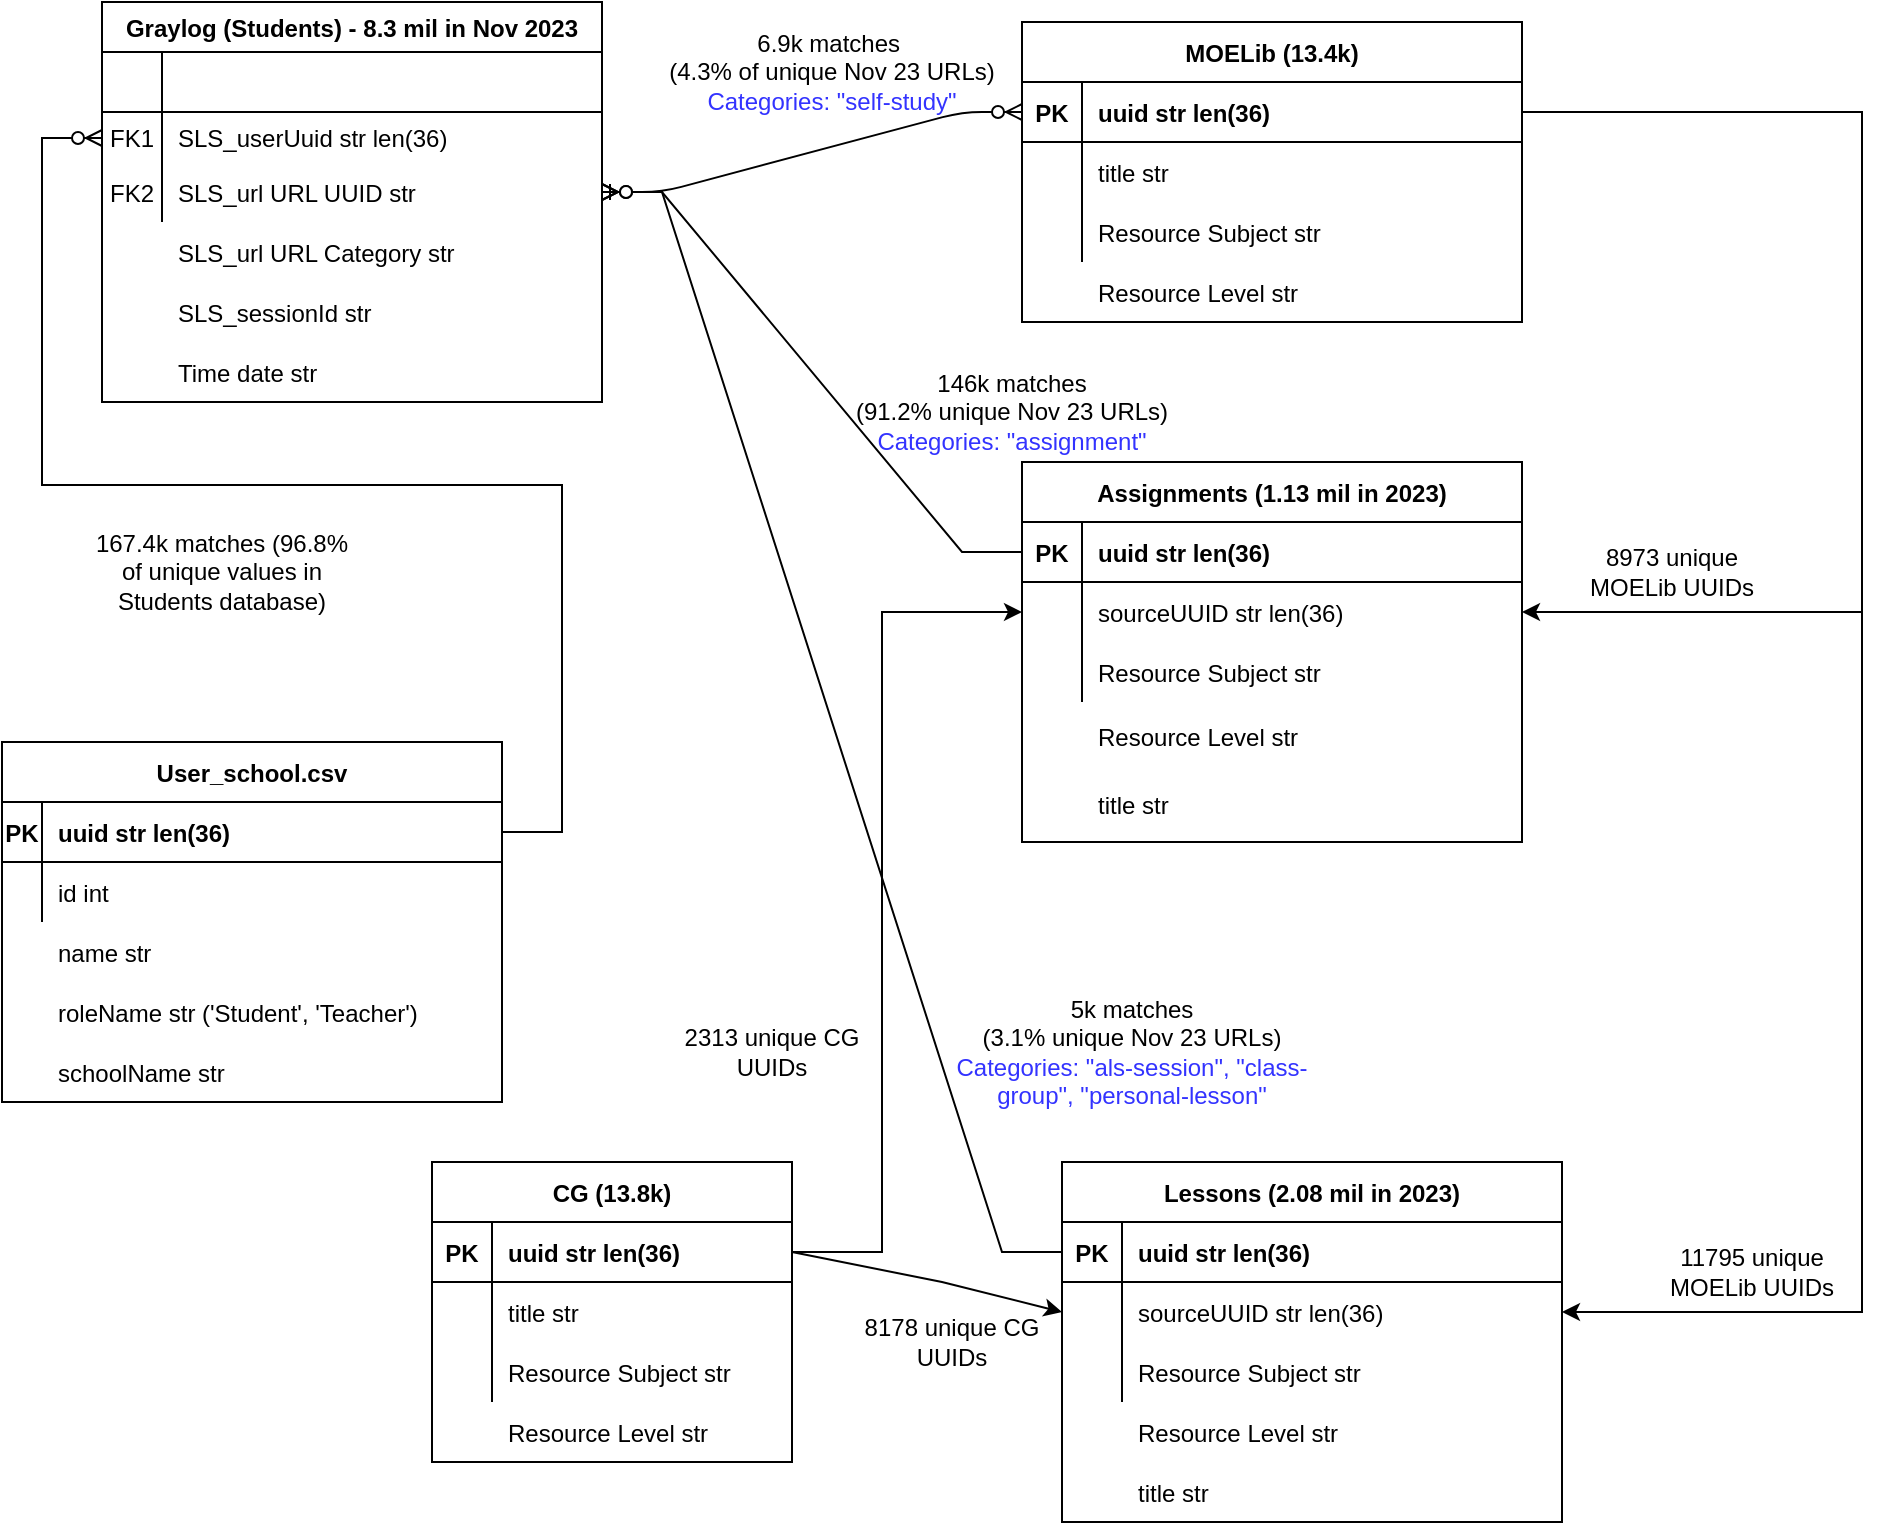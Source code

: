 <mxfile version="24.7.14" pages="3">
  <diagram id="R2lEEEUBdFMjLlhIrx00" name="Page-1">
    <mxGraphModel dx="1434" dy="746" grid="1" gridSize="10" guides="1" tooltips="1" connect="1" arrows="1" fold="1" page="1" pageScale="1" pageWidth="850" pageHeight="1100" math="0" shadow="0" extFonts="Permanent Marker^https://fonts.googleapis.com/css?family=Permanent+Marker">
      <root>
        <mxCell id="0" />
        <mxCell id="1" parent="0" />
        <mxCell id="C-vyLk0tnHw3VtMMgP7b-12" value="" style="edgeStyle=entityRelationEdgeStyle;endArrow=ERzeroToMany;startArrow=ERone;endFill=1;startFill=0;exitX=1;exitY=0.5;exitDx=0;exitDy=0;" parent="1" source="C-vyLk0tnHw3VtMMgP7b-9" target="C-vyLk0tnHw3VtMMgP7b-14" edge="1">
          <mxGeometry width="100" height="100" relative="1" as="geometry">
            <mxPoint x="70" y="180" as="sourcePoint" />
            <mxPoint x="500" y="220" as="targetPoint" />
          </mxGeometry>
        </mxCell>
        <mxCell id="C-vyLk0tnHw3VtMMgP7b-2" value="Graylog (Students) - 8.3 mil in Nov 2023" style="shape=table;startSize=25;container=1;collapsible=1;childLayout=tableLayout;fixedRows=1;rowLines=0;fontStyle=1;align=center;resizeLast=1;" parent="1" vertex="1">
          <mxGeometry x="80" y="20" width="250" height="200" as="geometry" />
        </mxCell>
        <mxCell id="C-vyLk0tnHw3VtMMgP7b-3" value="" style="shape=partialRectangle;collapsible=0;dropTarget=0;pointerEvents=0;fillColor=none;points=[[0,0.5],[1,0.5]];portConstraint=eastwest;top=0;left=0;right=0;bottom=1;" parent="C-vyLk0tnHw3VtMMgP7b-2" vertex="1">
          <mxGeometry y="25" width="250" height="30" as="geometry" />
        </mxCell>
        <mxCell id="C-vyLk0tnHw3VtMMgP7b-4" value="" style="shape=partialRectangle;overflow=hidden;connectable=0;fillColor=none;top=0;left=0;bottom=0;right=0;fontStyle=1;" parent="C-vyLk0tnHw3VtMMgP7b-3" vertex="1">
          <mxGeometry width="30" height="30" as="geometry">
            <mxRectangle width="30" height="30" as="alternateBounds" />
          </mxGeometry>
        </mxCell>
        <mxCell id="C-vyLk0tnHw3VtMMgP7b-5" value="" style="shape=partialRectangle;overflow=hidden;connectable=0;fillColor=none;top=0;left=0;bottom=0;right=0;align=left;spacingLeft=6;fontStyle=5;" parent="C-vyLk0tnHw3VtMMgP7b-3" vertex="1">
          <mxGeometry x="30" width="220" height="30" as="geometry">
            <mxRectangle width="220" height="30" as="alternateBounds" />
          </mxGeometry>
        </mxCell>
        <mxCell id="C-vyLk0tnHw3VtMMgP7b-6" value="" style="shape=partialRectangle;collapsible=0;dropTarget=0;pointerEvents=0;fillColor=none;points=[[0,0.5],[1,0.5]];portConstraint=eastwest;top=0;left=0;right=0;bottom=0;" parent="C-vyLk0tnHw3VtMMgP7b-2" vertex="1">
          <mxGeometry y="55" width="250" height="25" as="geometry" />
        </mxCell>
        <mxCell id="C-vyLk0tnHw3VtMMgP7b-7" value="FK1" style="shape=partialRectangle;overflow=hidden;connectable=0;fillColor=none;top=0;left=0;bottom=0;right=0;" parent="C-vyLk0tnHw3VtMMgP7b-6" vertex="1">
          <mxGeometry width="30" height="25" as="geometry">
            <mxRectangle width="30" height="25" as="alternateBounds" />
          </mxGeometry>
        </mxCell>
        <mxCell id="C-vyLk0tnHw3VtMMgP7b-8" value="SLS_userUuid str len(36)" style="shape=partialRectangle;overflow=hidden;connectable=0;fillColor=none;top=0;left=0;bottom=0;right=0;align=left;spacingLeft=6;" parent="C-vyLk0tnHw3VtMMgP7b-6" vertex="1">
          <mxGeometry x="30" width="220" height="25" as="geometry">
            <mxRectangle width="220" height="25" as="alternateBounds" />
          </mxGeometry>
        </mxCell>
        <mxCell id="C-vyLk0tnHw3VtMMgP7b-9" value="" style="shape=partialRectangle;collapsible=0;dropTarget=0;pointerEvents=0;fillColor=none;points=[[0,0.5],[1,0.5]];portConstraint=eastwest;top=0;left=0;right=0;bottom=0;" parent="C-vyLk0tnHw3VtMMgP7b-2" vertex="1">
          <mxGeometry y="80" width="250" height="30" as="geometry" />
        </mxCell>
        <mxCell id="C-vyLk0tnHw3VtMMgP7b-10" value="FK2" style="shape=partialRectangle;overflow=hidden;connectable=0;fillColor=none;top=0;left=0;bottom=0;right=0;" parent="C-vyLk0tnHw3VtMMgP7b-9" vertex="1">
          <mxGeometry width="30" height="30" as="geometry">
            <mxRectangle width="30" height="30" as="alternateBounds" />
          </mxGeometry>
        </mxCell>
        <mxCell id="C-vyLk0tnHw3VtMMgP7b-11" value="SLS_url URL UUID str" style="shape=partialRectangle;overflow=hidden;connectable=0;fillColor=none;top=0;left=0;bottom=0;right=0;align=left;spacingLeft=6;" parent="C-vyLk0tnHw3VtMMgP7b-9" vertex="1">
          <mxGeometry x="30" width="220" height="30" as="geometry">
            <mxRectangle width="220" height="30" as="alternateBounds" />
          </mxGeometry>
        </mxCell>
        <mxCell id="UngdxI9Ht1jqLDIl4056-7" value="" style="group" parent="1" vertex="1" connectable="0">
          <mxGeometry x="30" y="390" width="250" height="180" as="geometry" />
        </mxCell>
        <mxCell id="C-vyLk0tnHw3VtMMgP7b-23" value="User_school.csv" style="shape=table;startSize=30;container=1;collapsible=1;childLayout=tableLayout;fixedRows=1;rowLines=0;fontStyle=1;align=center;resizeLast=1;" parent="UngdxI9Ht1jqLDIl4056-7" vertex="1">
          <mxGeometry width="250" height="180" as="geometry" />
        </mxCell>
        <mxCell id="C-vyLk0tnHw3VtMMgP7b-24" value="" style="shape=partialRectangle;collapsible=0;dropTarget=0;pointerEvents=0;fillColor=none;points=[[0,0.5],[1,0.5]];portConstraint=eastwest;top=0;left=0;right=0;bottom=1;" parent="C-vyLk0tnHw3VtMMgP7b-23" vertex="1">
          <mxGeometry y="30" width="250" height="30" as="geometry" />
        </mxCell>
        <mxCell id="C-vyLk0tnHw3VtMMgP7b-25" value="PK" style="shape=partialRectangle;overflow=hidden;connectable=0;fillColor=none;top=0;left=0;bottom=0;right=0;fontStyle=1;" parent="C-vyLk0tnHw3VtMMgP7b-24" vertex="1">
          <mxGeometry width="20" height="30" as="geometry">
            <mxRectangle width="20" height="30" as="alternateBounds" />
          </mxGeometry>
        </mxCell>
        <mxCell id="C-vyLk0tnHw3VtMMgP7b-26" value="uuid str len(36)" style="shape=partialRectangle;overflow=hidden;connectable=0;fillColor=none;top=0;left=0;bottom=0;right=0;align=left;spacingLeft=6;fontStyle=1;" parent="C-vyLk0tnHw3VtMMgP7b-24" vertex="1">
          <mxGeometry x="20" width="230" height="30" as="geometry">
            <mxRectangle width="230" height="30" as="alternateBounds" />
          </mxGeometry>
        </mxCell>
        <mxCell id="C-vyLk0tnHw3VtMMgP7b-27" value="" style="shape=partialRectangle;collapsible=0;dropTarget=0;pointerEvents=0;fillColor=none;points=[[0,0.5],[1,0.5]];portConstraint=eastwest;top=0;left=0;right=0;bottom=0;" parent="C-vyLk0tnHw3VtMMgP7b-23" vertex="1">
          <mxGeometry y="60" width="250" height="30" as="geometry" />
        </mxCell>
        <mxCell id="C-vyLk0tnHw3VtMMgP7b-28" value="" style="shape=partialRectangle;overflow=hidden;connectable=0;fillColor=none;top=0;left=0;bottom=0;right=0;" parent="C-vyLk0tnHw3VtMMgP7b-27" vertex="1">
          <mxGeometry width="20" height="30" as="geometry">
            <mxRectangle width="20" height="30" as="alternateBounds" />
          </mxGeometry>
        </mxCell>
        <mxCell id="C-vyLk0tnHw3VtMMgP7b-29" value="id int" style="shape=partialRectangle;overflow=hidden;connectable=0;fillColor=none;top=0;left=0;bottom=0;right=0;align=left;spacingLeft=6;" parent="C-vyLk0tnHw3VtMMgP7b-27" vertex="1">
          <mxGeometry x="20" width="230" height="30" as="geometry">
            <mxRectangle width="230" height="30" as="alternateBounds" />
          </mxGeometry>
        </mxCell>
        <mxCell id="UngdxI9Ht1jqLDIl4056-4" value="name str" style="shape=partialRectangle;overflow=hidden;connectable=0;fillColor=none;top=0;left=0;bottom=0;right=0;align=left;spacingLeft=6;" parent="UngdxI9Ht1jqLDIl4056-7" vertex="1">
          <mxGeometry x="20" y="90" width="220" height="30" as="geometry">
            <mxRectangle width="220" height="30" as="alternateBounds" />
          </mxGeometry>
        </mxCell>
        <mxCell id="UngdxI9Ht1jqLDIl4056-5" value="roleName str (&#39;Student&#39;, &#39;Teacher&#39;)" style="shape=partialRectangle;overflow=hidden;connectable=0;fillColor=none;top=0;left=0;bottom=0;right=0;align=left;spacingLeft=6;" parent="UngdxI9Ht1jqLDIl4056-7" vertex="1">
          <mxGeometry x="20" y="120" width="220" height="30" as="geometry">
            <mxRectangle width="220" height="30" as="alternateBounds" />
          </mxGeometry>
        </mxCell>
        <mxCell id="UngdxI9Ht1jqLDIl4056-6" value="schoolName str" style="shape=partialRectangle;overflow=hidden;connectable=0;fillColor=none;top=0;left=0;bottom=0;right=0;align=left;spacingLeft=6;" parent="UngdxI9Ht1jqLDIl4056-7" vertex="1">
          <mxGeometry x="20" y="150" width="220" height="30" as="geometry">
            <mxRectangle width="220" height="30" as="alternateBounds" />
          </mxGeometry>
        </mxCell>
        <mxCell id="UngdxI9Ht1jqLDIl4056-8" value="" style="shape=partialRectangle;overflow=hidden;connectable=0;fillColor=none;top=0;left=0;bottom=0;right=0;" parent="1" vertex="1">
          <mxGeometry x="80" y="130" width="30" height="30" as="geometry">
            <mxRectangle width="30" height="30" as="alternateBounds" />
          </mxGeometry>
        </mxCell>
        <mxCell id="UngdxI9Ht1jqLDIl4056-9" value="SLS_url URL Category str" style="shape=partialRectangle;overflow=hidden;connectable=0;fillColor=none;top=0;left=0;bottom=0;right=0;align=left;spacingLeft=6;" parent="1" vertex="1">
          <mxGeometry x="110" y="130" width="220" height="30" as="geometry">
            <mxRectangle width="220" height="30" as="alternateBounds" />
          </mxGeometry>
        </mxCell>
        <mxCell id="UngdxI9Ht1jqLDIl4056-10" value="" style="shape=partialRectangle;overflow=hidden;connectable=0;fillColor=none;top=0;left=0;bottom=0;right=0;" parent="1" vertex="1">
          <mxGeometry x="80" y="160" width="30" height="30" as="geometry">
            <mxRectangle width="30" height="30" as="alternateBounds" />
          </mxGeometry>
        </mxCell>
        <mxCell id="UngdxI9Ht1jqLDIl4056-11" value="SLS_sessionId str" style="shape=partialRectangle;overflow=hidden;connectable=0;fillColor=none;top=0;left=0;bottom=0;right=0;align=left;spacingLeft=6;" parent="1" vertex="1">
          <mxGeometry x="110" y="160" width="220" height="30" as="geometry">
            <mxRectangle width="220" height="30" as="alternateBounds" />
          </mxGeometry>
        </mxCell>
        <mxCell id="UngdxI9Ht1jqLDIl4056-12" value="" style="shape=partialRectangle;overflow=hidden;connectable=0;fillColor=none;top=0;left=0;bottom=0;right=0;" parent="1" vertex="1">
          <mxGeometry x="80" y="190" width="30" height="30" as="geometry">
            <mxRectangle width="30" height="30" as="alternateBounds" />
          </mxGeometry>
        </mxCell>
        <mxCell id="UngdxI9Ht1jqLDIl4056-13" value="Time date str " style="shape=partialRectangle;overflow=hidden;connectable=0;fillColor=none;top=0;left=0;bottom=0;right=0;align=left;spacingLeft=6;" parent="1" vertex="1">
          <mxGeometry x="110" y="190" width="220" height="30" as="geometry">
            <mxRectangle width="220" height="30" as="alternateBounds" />
          </mxGeometry>
        </mxCell>
        <mxCell id="UngdxI9Ht1jqLDIl4056-14" value="" style="shape=partialRectangle;overflow=hidden;connectable=0;fillColor=none;top=0;left=0;bottom=0;right=0;" parent="1" vertex="1">
          <mxGeometry x="80" y="220" width="30" height="30" as="geometry">
            <mxRectangle width="30" height="30" as="alternateBounds" />
          </mxGeometry>
        </mxCell>
        <mxCell id="UngdxI9Ht1jqLDIl4056-16" value="167.4k matches (96.8% of unique values in Students database)" style="text;html=1;align=center;verticalAlign=middle;whiteSpace=wrap;rounded=0;" parent="1" vertex="1">
          <mxGeometry x="70" y="290" width="140" height="30" as="geometry" />
        </mxCell>
        <mxCell id="UngdxI9Ht1jqLDIl4056-19" value="" style="group" parent="1" vertex="1" connectable="0">
          <mxGeometry x="570" y="30" width="250" height="150" as="geometry" />
        </mxCell>
        <mxCell id="C-vyLk0tnHw3VtMMgP7b-13" value="MOELib (13.4k)" style="shape=table;startSize=30;container=1;collapsible=1;childLayout=tableLayout;fixedRows=1;rowLines=0;fontStyle=1;align=center;resizeLast=1;" parent="UngdxI9Ht1jqLDIl4056-19" vertex="1">
          <mxGeometry x="-30" width="250" height="150" as="geometry" />
        </mxCell>
        <mxCell id="C-vyLk0tnHw3VtMMgP7b-14" value="" style="shape=partialRectangle;collapsible=0;dropTarget=0;pointerEvents=0;fillColor=none;points=[[0,0.5],[1,0.5]];portConstraint=eastwest;top=0;left=0;right=0;bottom=1;" parent="C-vyLk0tnHw3VtMMgP7b-13" vertex="1">
          <mxGeometry y="30" width="250" height="30" as="geometry" />
        </mxCell>
        <mxCell id="C-vyLk0tnHw3VtMMgP7b-15" value="PK" style="shape=partialRectangle;overflow=hidden;connectable=0;fillColor=none;top=0;left=0;bottom=0;right=0;fontStyle=1;" parent="C-vyLk0tnHw3VtMMgP7b-14" vertex="1">
          <mxGeometry width="30" height="30" as="geometry">
            <mxRectangle width="30" height="30" as="alternateBounds" />
          </mxGeometry>
        </mxCell>
        <mxCell id="C-vyLk0tnHw3VtMMgP7b-16" value="uuid str len(36)" style="shape=partialRectangle;overflow=hidden;connectable=0;fillColor=none;top=0;left=0;bottom=0;right=0;align=left;spacingLeft=6;fontStyle=1;" parent="C-vyLk0tnHw3VtMMgP7b-14" vertex="1">
          <mxGeometry x="30" width="220" height="30" as="geometry">
            <mxRectangle width="220" height="30" as="alternateBounds" />
          </mxGeometry>
        </mxCell>
        <mxCell id="C-vyLk0tnHw3VtMMgP7b-17" value="" style="shape=partialRectangle;collapsible=0;dropTarget=0;pointerEvents=0;fillColor=none;points=[[0,0.5],[1,0.5]];portConstraint=eastwest;top=0;left=0;right=0;bottom=0;" parent="C-vyLk0tnHw3VtMMgP7b-13" vertex="1">
          <mxGeometry y="60" width="250" height="30" as="geometry" />
        </mxCell>
        <mxCell id="C-vyLk0tnHw3VtMMgP7b-18" value="" style="shape=partialRectangle;overflow=hidden;connectable=0;fillColor=none;top=0;left=0;bottom=0;right=0;" parent="C-vyLk0tnHw3VtMMgP7b-17" vertex="1">
          <mxGeometry width="30" height="30" as="geometry">
            <mxRectangle width="30" height="30" as="alternateBounds" />
          </mxGeometry>
        </mxCell>
        <mxCell id="C-vyLk0tnHw3VtMMgP7b-19" value="title str" style="shape=partialRectangle;overflow=hidden;connectable=0;fillColor=none;top=0;left=0;bottom=0;right=0;align=left;spacingLeft=6;" parent="C-vyLk0tnHw3VtMMgP7b-17" vertex="1">
          <mxGeometry x="30" width="220" height="30" as="geometry">
            <mxRectangle width="220" height="30" as="alternateBounds" />
          </mxGeometry>
        </mxCell>
        <mxCell id="C-vyLk0tnHw3VtMMgP7b-20" value="" style="shape=partialRectangle;collapsible=0;dropTarget=0;pointerEvents=0;fillColor=none;points=[[0,0.5],[1,0.5]];portConstraint=eastwest;top=0;left=0;right=0;bottom=0;" parent="C-vyLk0tnHw3VtMMgP7b-13" vertex="1">
          <mxGeometry y="90" width="250" height="30" as="geometry" />
        </mxCell>
        <mxCell id="C-vyLk0tnHw3VtMMgP7b-21" value="" style="shape=partialRectangle;overflow=hidden;connectable=0;fillColor=none;top=0;left=0;bottom=0;right=0;" parent="C-vyLk0tnHw3VtMMgP7b-20" vertex="1">
          <mxGeometry width="30" height="30" as="geometry">
            <mxRectangle width="30" height="30" as="alternateBounds" />
          </mxGeometry>
        </mxCell>
        <mxCell id="C-vyLk0tnHw3VtMMgP7b-22" value="Resource Subject str" style="shape=partialRectangle;overflow=hidden;connectable=0;fillColor=none;top=0;left=0;bottom=0;right=0;align=left;spacingLeft=6;" parent="C-vyLk0tnHw3VtMMgP7b-20" vertex="1">
          <mxGeometry x="30" width="220" height="30" as="geometry">
            <mxRectangle width="220" height="30" as="alternateBounds" />
          </mxGeometry>
        </mxCell>
        <mxCell id="UngdxI9Ht1jqLDIl4056-17" value="" style="shape=partialRectangle;overflow=hidden;connectable=0;fillColor=none;top=0;left=0;bottom=0;right=0;" parent="UngdxI9Ht1jqLDIl4056-19" vertex="1">
          <mxGeometry y="120" width="30" height="30" as="geometry">
            <mxRectangle width="30" height="30" as="alternateBounds" />
          </mxGeometry>
        </mxCell>
        <mxCell id="UngdxI9Ht1jqLDIl4056-18" value="Resource Level str" style="shape=partialRectangle;overflow=hidden;connectable=0;fillColor=none;top=0;left=0;bottom=0;right=0;align=left;spacingLeft=6;" parent="UngdxI9Ht1jqLDIl4056-19" vertex="1">
          <mxGeometry y="120" width="220" height="30" as="geometry">
            <mxRectangle width="220" height="30" as="alternateBounds" />
          </mxGeometry>
        </mxCell>
        <mxCell id="UngdxI9Ht1jqLDIl4056-20" value="" style="group" parent="1" vertex="1" connectable="0">
          <mxGeometry x="470" y="250" width="320" height="190" as="geometry" />
        </mxCell>
        <mxCell id="UngdxI9Ht1jqLDIl4056-31" value="" style="shape=partialRectangle;overflow=hidden;connectable=0;fillColor=none;top=0;left=0;bottom=0;right=0;" parent="UngdxI9Ht1jqLDIl4056-20" vertex="1">
          <mxGeometry y="120" width="30" height="30" as="geometry">
            <mxRectangle width="30" height="30" as="alternateBounds" />
          </mxGeometry>
        </mxCell>
        <mxCell id="UngdxI9Ht1jqLDIl4056-56" value="" style="group" parent="UngdxI9Ht1jqLDIl4056-20" vertex="1" connectable="0">
          <mxGeometry x="70" width="250" height="190" as="geometry" />
        </mxCell>
        <mxCell id="UngdxI9Ht1jqLDIl4056-21" value="Assignments (1.13 mil in 2023)" style="shape=table;startSize=30;container=1;collapsible=1;childLayout=tableLayout;fixedRows=1;rowLines=0;fontStyle=1;align=center;resizeLast=1;" parent="UngdxI9Ht1jqLDIl4056-56" vertex="1">
          <mxGeometry width="250" height="190" as="geometry" />
        </mxCell>
        <mxCell id="UngdxI9Ht1jqLDIl4056-22" value="" style="shape=partialRectangle;collapsible=0;dropTarget=0;pointerEvents=0;fillColor=none;points=[[0,0.5],[1,0.5]];portConstraint=eastwest;top=0;left=0;right=0;bottom=1;" parent="UngdxI9Ht1jqLDIl4056-21" vertex="1">
          <mxGeometry y="30" width="250" height="30" as="geometry" />
        </mxCell>
        <mxCell id="UngdxI9Ht1jqLDIl4056-23" value="PK" style="shape=partialRectangle;overflow=hidden;connectable=0;fillColor=none;top=0;left=0;bottom=0;right=0;fontStyle=1;" parent="UngdxI9Ht1jqLDIl4056-22" vertex="1">
          <mxGeometry width="30" height="30" as="geometry">
            <mxRectangle width="30" height="30" as="alternateBounds" />
          </mxGeometry>
        </mxCell>
        <mxCell id="UngdxI9Ht1jqLDIl4056-24" value="uuid str len(36)" style="shape=partialRectangle;overflow=hidden;connectable=0;fillColor=none;top=0;left=0;bottom=0;right=0;align=left;spacingLeft=6;fontStyle=1;" parent="UngdxI9Ht1jqLDIl4056-22" vertex="1">
          <mxGeometry x="30" width="220" height="30" as="geometry">
            <mxRectangle width="220" height="30" as="alternateBounds" />
          </mxGeometry>
        </mxCell>
        <mxCell id="UngdxI9Ht1jqLDIl4056-25" value="" style="shape=partialRectangle;collapsible=0;dropTarget=0;pointerEvents=0;fillColor=none;points=[[0,0.5],[1,0.5]];portConstraint=eastwest;top=0;left=0;right=0;bottom=0;" parent="UngdxI9Ht1jqLDIl4056-21" vertex="1">
          <mxGeometry y="60" width="250" height="30" as="geometry" />
        </mxCell>
        <mxCell id="UngdxI9Ht1jqLDIl4056-26" value="" style="shape=partialRectangle;overflow=hidden;connectable=0;fillColor=none;top=0;left=0;bottom=0;right=0;" parent="UngdxI9Ht1jqLDIl4056-25" vertex="1">
          <mxGeometry width="30" height="30" as="geometry">
            <mxRectangle width="30" height="30" as="alternateBounds" />
          </mxGeometry>
        </mxCell>
        <mxCell id="UngdxI9Ht1jqLDIl4056-27" value="sourceUUID str len(36)" style="shape=partialRectangle;overflow=hidden;connectable=0;fillColor=none;top=0;left=0;bottom=0;right=0;align=left;spacingLeft=6;" parent="UngdxI9Ht1jqLDIl4056-25" vertex="1">
          <mxGeometry x="30" width="220" height="30" as="geometry">
            <mxRectangle width="220" height="30" as="alternateBounds" />
          </mxGeometry>
        </mxCell>
        <mxCell id="UngdxI9Ht1jqLDIl4056-28" value="" style="shape=partialRectangle;collapsible=0;dropTarget=0;pointerEvents=0;fillColor=none;points=[[0,0.5],[1,0.5]];portConstraint=eastwest;top=0;left=0;right=0;bottom=0;" parent="UngdxI9Ht1jqLDIl4056-21" vertex="1">
          <mxGeometry y="90" width="250" height="30" as="geometry" />
        </mxCell>
        <mxCell id="UngdxI9Ht1jqLDIl4056-29" value="" style="shape=partialRectangle;overflow=hidden;connectable=0;fillColor=none;top=0;left=0;bottom=0;right=0;" parent="UngdxI9Ht1jqLDIl4056-28" vertex="1">
          <mxGeometry width="30" height="30" as="geometry">
            <mxRectangle width="30" height="30" as="alternateBounds" />
          </mxGeometry>
        </mxCell>
        <mxCell id="UngdxI9Ht1jqLDIl4056-30" value="Resource Subject str" style="shape=partialRectangle;overflow=hidden;connectable=0;fillColor=none;top=0;left=0;bottom=0;right=0;align=left;spacingLeft=6;" parent="UngdxI9Ht1jqLDIl4056-28" vertex="1">
          <mxGeometry x="30" width="220" height="30" as="geometry">
            <mxRectangle width="220" height="30" as="alternateBounds" />
          </mxGeometry>
        </mxCell>
        <mxCell id="UngdxI9Ht1jqLDIl4056-32" value="title str" style="shape=partialRectangle;overflow=hidden;connectable=0;fillColor=none;top=0;left=0;bottom=0;right=0;align=left;spacingLeft=6;" parent="UngdxI9Ht1jqLDIl4056-56" vertex="1">
          <mxGeometry x="30" y="152" width="220" height="38" as="geometry">
            <mxRectangle width="220" height="30" as="alternateBounds" />
          </mxGeometry>
        </mxCell>
        <mxCell id="5RTiyUxZ0GB5OdEENtKS-9" style="edgeStyle=orthogonalEdgeStyle;rounded=0;orthogonalLoop=1;jettySize=auto;html=1;exitX=0;exitY=0.5;exitDx=0;exitDy=0;" edge="1" parent="UngdxI9Ht1jqLDIl4056-56" source="5RTiyUxZ0GB5OdEENtKS-6">
          <mxGeometry relative="1" as="geometry">
            <mxPoint y="137" as="targetPoint" />
          </mxGeometry>
        </mxCell>
        <mxCell id="5RTiyUxZ0GB5OdEENtKS-6" value="" style="shape=partialRectangle;collapsible=0;dropTarget=0;pointerEvents=0;fillColor=none;points=[[0,0.5],[1,0.5]];portConstraint=eastwest;top=0;left=0;right=0;bottom=0;" vertex="1" parent="UngdxI9Ht1jqLDIl4056-56">
          <mxGeometry y="122" width="250" height="30" as="geometry" />
        </mxCell>
        <mxCell id="5RTiyUxZ0GB5OdEENtKS-7" value="" style="shape=partialRectangle;overflow=hidden;connectable=0;fillColor=none;top=0;left=0;bottom=0;right=0;" vertex="1" parent="5RTiyUxZ0GB5OdEENtKS-6">
          <mxGeometry width="30" height="30" as="geometry">
            <mxRectangle width="30" height="30" as="alternateBounds" />
          </mxGeometry>
        </mxCell>
        <mxCell id="5RTiyUxZ0GB5OdEENtKS-8" value="Resource Level str" style="shape=partialRectangle;overflow=hidden;connectable=0;fillColor=none;top=0;left=0;bottom=0;right=0;align=left;spacingLeft=6;" vertex="1" parent="5RTiyUxZ0GB5OdEENtKS-6">
          <mxGeometry x="30" width="220" height="30" as="geometry">
            <mxRectangle width="220" height="30" as="alternateBounds" />
          </mxGeometry>
        </mxCell>
        <mxCell id="UngdxI9Ht1jqLDIl4056-38" value="6.9k matches&amp;nbsp;&lt;div&gt;(4.3% of unique Nov 23 URLs)&lt;div&gt;&lt;font color=&quot;#3333ff&quot;&gt;Categories: &quot;self-study&quot;&lt;/font&gt;&lt;/div&gt;&lt;/div&gt;" style="text;html=1;align=center;verticalAlign=middle;whiteSpace=wrap;rounded=0;" parent="1" vertex="1">
          <mxGeometry x="350" y="40" width="190" height="30" as="geometry" />
        </mxCell>
        <mxCell id="UngdxI9Ht1jqLDIl4056-41" value="" style="group" parent="1" vertex="1" connectable="0">
          <mxGeometry x="245" y="600" width="180" height="180" as="geometry" />
        </mxCell>
        <mxCell id="UngdxI9Ht1jqLDIl4056-42" value="CG (13.8k)" style="shape=table;startSize=30;container=1;collapsible=1;childLayout=tableLayout;fixedRows=1;rowLines=0;fontStyle=1;align=center;resizeLast=1;" parent="UngdxI9Ht1jqLDIl4056-41" vertex="1">
          <mxGeometry width="180" height="150" as="geometry" />
        </mxCell>
        <mxCell id="UngdxI9Ht1jqLDIl4056-43" value="" style="shape=partialRectangle;collapsible=0;dropTarget=0;pointerEvents=0;fillColor=none;points=[[0,0.5],[1,0.5]];portConstraint=eastwest;top=0;left=0;right=0;bottom=1;" parent="UngdxI9Ht1jqLDIl4056-42" vertex="1">
          <mxGeometry y="30" width="180" height="30" as="geometry" />
        </mxCell>
        <mxCell id="UngdxI9Ht1jqLDIl4056-44" value="PK" style="shape=partialRectangle;overflow=hidden;connectable=0;fillColor=none;top=0;left=0;bottom=0;right=0;fontStyle=1;" parent="UngdxI9Ht1jqLDIl4056-43" vertex="1">
          <mxGeometry width="30" height="30" as="geometry">
            <mxRectangle width="30" height="30" as="alternateBounds" />
          </mxGeometry>
        </mxCell>
        <mxCell id="UngdxI9Ht1jqLDIl4056-45" value="uuid str len(36)" style="shape=partialRectangle;overflow=hidden;connectable=0;fillColor=none;top=0;left=0;bottom=0;right=0;align=left;spacingLeft=6;fontStyle=1;" parent="UngdxI9Ht1jqLDIl4056-43" vertex="1">
          <mxGeometry x="30" width="150" height="30" as="geometry">
            <mxRectangle width="150" height="30" as="alternateBounds" />
          </mxGeometry>
        </mxCell>
        <mxCell id="UngdxI9Ht1jqLDIl4056-46" value="" style="shape=partialRectangle;collapsible=0;dropTarget=0;pointerEvents=0;fillColor=none;points=[[0,0.5],[1,0.5]];portConstraint=eastwest;top=0;left=0;right=0;bottom=0;" parent="UngdxI9Ht1jqLDIl4056-42" vertex="1">
          <mxGeometry y="60" width="180" height="30" as="geometry" />
        </mxCell>
        <mxCell id="UngdxI9Ht1jqLDIl4056-47" value="" style="shape=partialRectangle;overflow=hidden;connectable=0;fillColor=none;top=0;left=0;bottom=0;right=0;" parent="UngdxI9Ht1jqLDIl4056-46" vertex="1">
          <mxGeometry width="30" height="30" as="geometry">
            <mxRectangle width="30" height="30" as="alternateBounds" />
          </mxGeometry>
        </mxCell>
        <mxCell id="UngdxI9Ht1jqLDIl4056-48" value="" style="shape=partialRectangle;overflow=hidden;connectable=0;fillColor=none;top=0;left=0;bottom=0;right=0;align=left;spacingLeft=6;" parent="UngdxI9Ht1jqLDIl4056-46" vertex="1">
          <mxGeometry x="30" width="150" height="30" as="geometry">
            <mxRectangle width="150" height="30" as="alternateBounds" />
          </mxGeometry>
        </mxCell>
        <mxCell id="UngdxI9Ht1jqLDIl4056-49" value="" style="shape=partialRectangle;collapsible=0;dropTarget=0;pointerEvents=0;fillColor=none;points=[[0,0.5],[1,0.5]];portConstraint=eastwest;top=0;left=0;right=0;bottom=0;" parent="UngdxI9Ht1jqLDIl4056-42" vertex="1">
          <mxGeometry y="90" width="180" height="30" as="geometry" />
        </mxCell>
        <mxCell id="UngdxI9Ht1jqLDIl4056-50" value="" style="shape=partialRectangle;overflow=hidden;connectable=0;fillColor=none;top=0;left=0;bottom=0;right=0;" parent="UngdxI9Ht1jqLDIl4056-49" vertex="1">
          <mxGeometry width="30" height="30" as="geometry">
            <mxRectangle width="30" height="30" as="alternateBounds" />
          </mxGeometry>
        </mxCell>
        <mxCell id="UngdxI9Ht1jqLDIl4056-51" value="Resource Subject str" style="shape=partialRectangle;overflow=hidden;connectable=0;fillColor=none;top=0;left=0;bottom=0;right=0;align=left;spacingLeft=6;" parent="UngdxI9Ht1jqLDIl4056-49" vertex="1">
          <mxGeometry x="30" width="150" height="30" as="geometry">
            <mxRectangle width="150" height="30" as="alternateBounds" />
          </mxGeometry>
        </mxCell>
        <mxCell id="UngdxI9Ht1jqLDIl4056-52" value="" style="shape=partialRectangle;overflow=hidden;connectable=0;fillColor=none;top=0;left=0;bottom=0;right=0;" parent="UngdxI9Ht1jqLDIl4056-41" vertex="1">
          <mxGeometry y="120" width="21.6" height="30" as="geometry">
            <mxRectangle width="30" height="30" as="alternateBounds" />
          </mxGeometry>
        </mxCell>
        <mxCell id="5RTiyUxZ0GB5OdEENtKS-1" value="Resource Level str" style="shape=partialRectangle;overflow=hidden;connectable=0;fillColor=none;top=0;left=0;bottom=0;right=0;align=left;spacingLeft=6;" vertex="1" parent="UngdxI9Ht1jqLDIl4056-41">
          <mxGeometry x="30" y="120" width="150" height="30" as="geometry">
            <mxRectangle width="150" height="30" as="alternateBounds" />
          </mxGeometry>
        </mxCell>
        <mxCell id="5RTiyUxZ0GB5OdEENtKS-2" value="title str" style="shape=partialRectangle;overflow=hidden;connectable=0;fillColor=none;top=0;left=0;bottom=0;right=0;align=left;spacingLeft=6;" vertex="1" parent="UngdxI9Ht1jqLDIl4056-41">
          <mxGeometry x="30" y="60" width="150" height="30" as="geometry">
            <mxRectangle width="150" height="30" as="alternateBounds" />
          </mxGeometry>
        </mxCell>
        <mxCell id="UngdxI9Ht1jqLDIl4056-55" value="" style="edgeStyle=entityRelationEdgeStyle;fontSize=12;html=1;endArrow=ERzeroToMany;endFill=1;rounded=0;exitX=0;exitY=0.5;exitDx=0;exitDy=0;entryX=1;entryY=0.5;entryDx=0;entryDy=0;" parent="1" source="UngdxI9Ht1jqLDIl4056-22" target="C-vyLk0tnHw3VtMMgP7b-9" edge="1">
          <mxGeometry width="100" height="100" relative="1" as="geometry">
            <mxPoint x="490" y="290" as="sourcePoint" />
            <mxPoint x="370" y="270" as="targetPoint" />
          </mxGeometry>
        </mxCell>
        <mxCell id="UngdxI9Ht1jqLDIl4056-57" value="" style="group" parent="1" vertex="1" connectable="0">
          <mxGeometry x="590" y="590" width="250" height="190" as="geometry" />
        </mxCell>
        <mxCell id="UngdxI9Ht1jqLDIl4056-58" value="Lessons (2.08 mil in 2023)" style="shape=table;startSize=30;container=1;collapsible=1;childLayout=tableLayout;fixedRows=1;rowLines=0;fontStyle=1;align=center;resizeLast=1;" parent="UngdxI9Ht1jqLDIl4056-57" vertex="1">
          <mxGeometry x="-30" y="10" width="250" height="180" as="geometry" />
        </mxCell>
        <mxCell id="UngdxI9Ht1jqLDIl4056-59" value="" style="shape=partialRectangle;collapsible=0;dropTarget=0;pointerEvents=0;fillColor=none;points=[[0,0.5],[1,0.5]];portConstraint=eastwest;top=0;left=0;right=0;bottom=1;" parent="UngdxI9Ht1jqLDIl4056-58" vertex="1">
          <mxGeometry y="30" width="250" height="30" as="geometry" />
        </mxCell>
        <mxCell id="UngdxI9Ht1jqLDIl4056-60" value="PK" style="shape=partialRectangle;overflow=hidden;connectable=0;fillColor=none;top=0;left=0;bottom=0;right=0;fontStyle=1;" parent="UngdxI9Ht1jqLDIl4056-59" vertex="1">
          <mxGeometry width="30" height="30" as="geometry">
            <mxRectangle width="30" height="30" as="alternateBounds" />
          </mxGeometry>
        </mxCell>
        <mxCell id="UngdxI9Ht1jqLDIl4056-61" value="uuid str len(36)" style="shape=partialRectangle;overflow=hidden;connectable=0;fillColor=none;top=0;left=0;bottom=0;right=0;align=left;spacingLeft=6;fontStyle=1;" parent="UngdxI9Ht1jqLDIl4056-59" vertex="1">
          <mxGeometry x="30" width="220" height="30" as="geometry">
            <mxRectangle width="220" height="30" as="alternateBounds" />
          </mxGeometry>
        </mxCell>
        <mxCell id="UngdxI9Ht1jqLDIl4056-62" value="" style="shape=partialRectangle;collapsible=0;dropTarget=0;pointerEvents=0;fillColor=none;points=[[0,0.5],[1,0.5]];portConstraint=eastwest;top=0;left=0;right=0;bottom=0;" parent="UngdxI9Ht1jqLDIl4056-58" vertex="1">
          <mxGeometry y="60" width="250" height="30" as="geometry" />
        </mxCell>
        <mxCell id="UngdxI9Ht1jqLDIl4056-63" value="" style="shape=partialRectangle;overflow=hidden;connectable=0;fillColor=none;top=0;left=0;bottom=0;right=0;" parent="UngdxI9Ht1jqLDIl4056-62" vertex="1">
          <mxGeometry width="30" height="30" as="geometry">
            <mxRectangle width="30" height="30" as="alternateBounds" />
          </mxGeometry>
        </mxCell>
        <mxCell id="UngdxI9Ht1jqLDIl4056-64" value="sourceUUID str len(36)" style="shape=partialRectangle;overflow=hidden;connectable=0;fillColor=none;top=0;left=0;bottom=0;right=0;align=left;spacingLeft=6;" parent="UngdxI9Ht1jqLDIl4056-62" vertex="1">
          <mxGeometry x="30" width="220" height="30" as="geometry">
            <mxRectangle width="220" height="30" as="alternateBounds" />
          </mxGeometry>
        </mxCell>
        <mxCell id="UngdxI9Ht1jqLDIl4056-65" value="" style="shape=partialRectangle;collapsible=0;dropTarget=0;pointerEvents=0;fillColor=none;points=[[0,0.5],[1,0.5]];portConstraint=eastwest;top=0;left=0;right=0;bottom=0;" parent="UngdxI9Ht1jqLDIl4056-58" vertex="1">
          <mxGeometry y="90" width="250" height="30" as="geometry" />
        </mxCell>
        <mxCell id="UngdxI9Ht1jqLDIl4056-66" value="" style="shape=partialRectangle;overflow=hidden;connectable=0;fillColor=none;top=0;left=0;bottom=0;right=0;" parent="UngdxI9Ht1jqLDIl4056-65" vertex="1">
          <mxGeometry width="30" height="30" as="geometry">
            <mxRectangle width="30" height="30" as="alternateBounds" />
          </mxGeometry>
        </mxCell>
        <mxCell id="UngdxI9Ht1jqLDIl4056-67" value="Resource Subject str" style="shape=partialRectangle;overflow=hidden;connectable=0;fillColor=none;top=0;left=0;bottom=0;right=0;align=left;spacingLeft=6;" parent="UngdxI9Ht1jqLDIl4056-65" vertex="1">
          <mxGeometry x="30" width="220" height="30" as="geometry">
            <mxRectangle width="220" height="30" as="alternateBounds" />
          </mxGeometry>
        </mxCell>
        <mxCell id="5RTiyUxZ0GB5OdEENtKS-4" value="Resource Level str" style="shape=partialRectangle;overflow=hidden;connectable=0;fillColor=none;top=0;left=0;bottom=0;right=0;align=left;spacingLeft=6;" vertex="1" parent="UngdxI9Ht1jqLDIl4056-57">
          <mxGeometry y="130" width="220" height="30" as="geometry">
            <mxRectangle width="220" height="30" as="alternateBounds" />
          </mxGeometry>
        </mxCell>
        <mxCell id="5RTiyUxZ0GB5OdEENtKS-5" value="title str" style="shape=partialRectangle;overflow=hidden;connectable=0;fillColor=none;top=0;left=0;bottom=0;right=0;align=left;spacingLeft=6;" vertex="1" parent="UngdxI9Ht1jqLDIl4056-57">
          <mxGeometry y="160" width="220" height="30" as="geometry">
            <mxRectangle width="220" height="30" as="alternateBounds" />
          </mxGeometry>
        </mxCell>
        <mxCell id="UngdxI9Ht1jqLDIl4056-69" value="146k matches&lt;div&gt;(91.2% unique Nov 23 URLs)&lt;/div&gt;&lt;div&gt;&lt;font color=&quot;#3333ff&quot;&gt;Categories: &quot;assignment&quot;&lt;/font&gt;&lt;/div&gt;" style="text;html=1;align=center;verticalAlign=middle;whiteSpace=wrap;rounded=0;" parent="1" vertex="1">
          <mxGeometry x="440" y="210" width="190" height="30" as="geometry" />
        </mxCell>
        <mxCell id="UngdxI9Ht1jqLDIl4056-70" value="" style="edgeStyle=entityRelationEdgeStyle;fontSize=12;html=1;endArrow=ERzeroToMany;endFill=1;rounded=0;entryX=1;entryY=0.5;entryDx=0;entryDy=0;exitX=0;exitY=0.5;exitDx=0;exitDy=0;" parent="1" source="UngdxI9Ht1jqLDIl4056-59" target="C-vyLk0tnHw3VtMMgP7b-9" edge="1">
          <mxGeometry width="100" height="100" relative="1" as="geometry">
            <mxPoint x="270" y="370" as="sourcePoint" />
            <mxPoint x="370" y="270" as="targetPoint" />
          </mxGeometry>
        </mxCell>
        <mxCell id="UngdxI9Ht1jqLDIl4056-71" value="5k matches&lt;br&gt;&lt;div&gt;(3.1% unique Nov 23 URLs)&lt;/div&gt;&lt;div&gt;&lt;font color=&quot;#3333ff&quot;&gt;Categories: &quot;als-session&quot;, &quot;class-group&quot;, &quot;personal-lesson&quot;&lt;/font&gt;&lt;/div&gt;" style="text;html=1;align=center;verticalAlign=middle;whiteSpace=wrap;rounded=0;" parent="1" vertex="1">
          <mxGeometry x="500" y="530" width="190" height="30" as="geometry" />
        </mxCell>
        <mxCell id="UngdxI9Ht1jqLDIl4056-74" value="" style="edgeStyle=entityRelationEdgeStyle;fontSize=12;html=1;endArrow=ERzeroToMany;endFill=1;rounded=0;exitX=1;exitY=0.5;exitDx=0;exitDy=0;" parent="1" source="C-vyLk0tnHw3VtMMgP7b-24" edge="1">
          <mxGeometry width="100" height="100" relative="1" as="geometry">
            <mxPoint x="330" y="300" as="sourcePoint" />
            <mxPoint x="80" y="88" as="targetPoint" />
            <Array as="points">
              <mxPoint x="50" y="340" />
            </Array>
          </mxGeometry>
        </mxCell>
        <mxCell id="5RTiyUxZ0GB5OdEENtKS-10" style="edgeStyle=orthogonalEdgeStyle;rounded=0;orthogonalLoop=1;jettySize=auto;html=1;entryX=1;entryY=0.5;entryDx=0;entryDy=0;" edge="1" parent="1" source="C-vyLk0tnHw3VtMMgP7b-14" target="UngdxI9Ht1jqLDIl4056-62">
          <mxGeometry relative="1" as="geometry">
            <Array as="points">
              <mxPoint x="960" y="75" />
              <mxPoint x="960" y="675" />
            </Array>
          </mxGeometry>
        </mxCell>
        <mxCell id="5RTiyUxZ0GB5OdEENtKS-11" value="" style="endArrow=classic;html=1;rounded=0;exitX=1;exitY=0.5;exitDx=0;exitDy=0;entryX=1;entryY=0.5;entryDx=0;entryDy=0;" edge="1" parent="1" source="C-vyLk0tnHw3VtMMgP7b-14" target="UngdxI9Ht1jqLDIl4056-25">
          <mxGeometry width="50" height="50" relative="1" as="geometry">
            <mxPoint x="470" y="380" as="sourcePoint" />
            <mxPoint x="980" y="75" as="targetPoint" />
            <Array as="points">
              <mxPoint x="960" y="75" />
              <mxPoint x="960" y="325" />
            </Array>
          </mxGeometry>
        </mxCell>
        <mxCell id="5RTiyUxZ0GB5OdEENtKS-12" value="8973 unique MOELib UUIDs" style="text;html=1;align=center;verticalAlign=middle;whiteSpace=wrap;rounded=0;" vertex="1" parent="1">
          <mxGeometry x="810" y="290" width="110" height="30" as="geometry" />
        </mxCell>
        <mxCell id="5RTiyUxZ0GB5OdEENtKS-13" value="11795 unique MOELib UUIDs" style="text;html=1;align=center;verticalAlign=middle;whiteSpace=wrap;rounded=0;" vertex="1" parent="1">
          <mxGeometry x="850" y="640" width="110" height="30" as="geometry" />
        </mxCell>
        <mxCell id="5RTiyUxZ0GB5OdEENtKS-14" value="" style="endArrow=classic;html=1;rounded=0;exitX=1;exitY=0.5;exitDx=0;exitDy=0;entryX=0;entryY=0.5;entryDx=0;entryDy=0;" edge="1" parent="1" source="UngdxI9Ht1jqLDIl4056-43" target="UngdxI9Ht1jqLDIl4056-25">
          <mxGeometry width="50" height="50" relative="1" as="geometry">
            <mxPoint x="720" y="420" as="sourcePoint" />
            <mxPoint x="770" y="370" as="targetPoint" />
            <Array as="points">
              <mxPoint x="470" y="645" />
              <mxPoint x="470" y="325" />
            </Array>
          </mxGeometry>
        </mxCell>
        <mxCell id="5RTiyUxZ0GB5OdEENtKS-15" value="2313 unique CG UUIDs" style="text;html=1;align=center;verticalAlign=middle;whiteSpace=wrap;rounded=0;" vertex="1" parent="1">
          <mxGeometry x="360" y="530" width="110" height="30" as="geometry" />
        </mxCell>
        <mxCell id="5RTiyUxZ0GB5OdEENtKS-16" value="" style="endArrow=classic;html=1;rounded=0;exitX=1;exitY=0.5;exitDx=0;exitDy=0;entryX=0;entryY=0.5;entryDx=0;entryDy=0;" edge="1" parent="1" source="UngdxI9Ht1jqLDIl4056-43" target="UngdxI9Ht1jqLDIl4056-62">
          <mxGeometry width="50" height="50" relative="1" as="geometry">
            <mxPoint x="720" y="580" as="sourcePoint" />
            <mxPoint x="770" y="530" as="targetPoint" />
            <Array as="points">
              <mxPoint x="500" y="660" />
            </Array>
          </mxGeometry>
        </mxCell>
        <mxCell id="5RTiyUxZ0GB5OdEENtKS-17" value="8178 unique CG UUIDs" style="text;html=1;align=center;verticalAlign=middle;whiteSpace=wrap;rounded=0;" vertex="1" parent="1">
          <mxGeometry x="450" y="675" width="110" height="30" as="geometry" />
        </mxCell>
      </root>
    </mxGraphModel>
  </diagram>
  <diagram id="66Nz5Yuz72CB2eOSvGgN" name="Page-2">
    <mxGraphModel dx="1434" dy="746" grid="1" gridSize="10" guides="1" tooltips="1" connect="1" arrows="1" fold="1" page="1" pageScale="1" pageWidth="850" pageHeight="1100" math="0" shadow="0">
      <root>
        <mxCell id="0" />
        <mxCell id="1" parent="0" />
        <mxCell id="aHV0nNiVAXs4xFZMGVVD-1" value="" style="edgeStyle=entityRelationEdgeStyle;endArrow=ERzeroToMany;startArrow=ERone;endFill=1;startFill=0;exitX=1;exitY=0.5;exitDx=0;exitDy=0;" parent="1" source="aHV0nNiVAXs4xFZMGVVD-9" target="aHV0nNiVAXs4xFZMGVVD-33" edge="1">
          <mxGeometry width="100" height="100" relative="1" as="geometry">
            <mxPoint x="70" y="180" as="sourcePoint" />
            <mxPoint x="500" y="220" as="targetPoint" />
          </mxGeometry>
        </mxCell>
        <mxCell id="aHV0nNiVAXs4xFZMGVVD-2" value="Graylog (Teachers) - 1.18 mil in Nov 2023" style="shape=table;startSize=25;container=1;collapsible=1;childLayout=tableLayout;fixedRows=1;rowLines=0;fontStyle=1;align=center;resizeLast=1;" parent="1" vertex="1">
          <mxGeometry x="80" y="20" width="250" height="200" as="geometry" />
        </mxCell>
        <mxCell id="aHV0nNiVAXs4xFZMGVVD-3" value="" style="shape=partialRectangle;collapsible=0;dropTarget=0;pointerEvents=0;fillColor=none;points=[[0,0.5],[1,0.5]];portConstraint=eastwest;top=0;left=0;right=0;bottom=1;" parent="aHV0nNiVAXs4xFZMGVVD-2" vertex="1">
          <mxGeometry y="25" width="250" height="30" as="geometry" />
        </mxCell>
        <mxCell id="aHV0nNiVAXs4xFZMGVVD-4" value="" style="shape=partialRectangle;overflow=hidden;connectable=0;fillColor=none;top=0;left=0;bottom=0;right=0;fontStyle=1;" parent="aHV0nNiVAXs4xFZMGVVD-3" vertex="1">
          <mxGeometry width="30" height="30" as="geometry">
            <mxRectangle width="30" height="30" as="alternateBounds" />
          </mxGeometry>
        </mxCell>
        <mxCell id="aHV0nNiVAXs4xFZMGVVD-5" value="" style="shape=partialRectangle;overflow=hidden;connectable=0;fillColor=none;top=0;left=0;bottom=0;right=0;align=left;spacingLeft=6;fontStyle=5;" parent="aHV0nNiVAXs4xFZMGVVD-3" vertex="1">
          <mxGeometry x="30" width="220" height="30" as="geometry">
            <mxRectangle width="220" height="30" as="alternateBounds" />
          </mxGeometry>
        </mxCell>
        <mxCell id="aHV0nNiVAXs4xFZMGVVD-6" value="" style="shape=partialRectangle;collapsible=0;dropTarget=0;pointerEvents=0;fillColor=none;points=[[0,0.5],[1,0.5]];portConstraint=eastwest;top=0;left=0;right=0;bottom=0;" parent="aHV0nNiVAXs4xFZMGVVD-2" vertex="1">
          <mxGeometry y="55" width="250" height="25" as="geometry" />
        </mxCell>
        <mxCell id="aHV0nNiVAXs4xFZMGVVD-7" value="FK1" style="shape=partialRectangle;overflow=hidden;connectable=0;fillColor=none;top=0;left=0;bottom=0;right=0;" parent="aHV0nNiVAXs4xFZMGVVD-6" vertex="1">
          <mxGeometry width="30" height="25" as="geometry">
            <mxRectangle width="30" height="25" as="alternateBounds" />
          </mxGeometry>
        </mxCell>
        <mxCell id="aHV0nNiVAXs4xFZMGVVD-8" value="SLS_userUuid str len(36)" style="shape=partialRectangle;overflow=hidden;connectable=0;fillColor=none;top=0;left=0;bottom=0;right=0;align=left;spacingLeft=6;" parent="aHV0nNiVAXs4xFZMGVVD-6" vertex="1">
          <mxGeometry x="30" width="220" height="25" as="geometry">
            <mxRectangle width="220" height="25" as="alternateBounds" />
          </mxGeometry>
        </mxCell>
        <mxCell id="aHV0nNiVAXs4xFZMGVVD-9" value="" style="shape=partialRectangle;collapsible=0;dropTarget=0;pointerEvents=0;fillColor=none;points=[[0,0.5],[1,0.5]];portConstraint=eastwest;top=0;left=0;right=0;bottom=0;" parent="aHV0nNiVAXs4xFZMGVVD-2" vertex="1">
          <mxGeometry y="80" width="250" height="30" as="geometry" />
        </mxCell>
        <mxCell id="aHV0nNiVAXs4xFZMGVVD-10" value="FK2" style="shape=partialRectangle;overflow=hidden;connectable=0;fillColor=none;top=0;left=0;bottom=0;right=0;" parent="aHV0nNiVAXs4xFZMGVVD-9" vertex="1">
          <mxGeometry width="30" height="30" as="geometry">
            <mxRectangle width="30" height="30" as="alternateBounds" />
          </mxGeometry>
        </mxCell>
        <mxCell id="aHV0nNiVAXs4xFZMGVVD-11" value="SLS_url URL UUID str" style="shape=partialRectangle;overflow=hidden;connectable=0;fillColor=none;top=0;left=0;bottom=0;right=0;align=left;spacingLeft=6;" parent="aHV0nNiVAXs4xFZMGVVD-9" vertex="1">
          <mxGeometry x="30" width="220" height="30" as="geometry">
            <mxRectangle width="220" height="30" as="alternateBounds" />
          </mxGeometry>
        </mxCell>
        <mxCell id="aHV0nNiVAXs4xFZMGVVD-12" value="" style="group" parent="1" vertex="1" connectable="0">
          <mxGeometry x="30" y="390" width="250" height="180" as="geometry" />
        </mxCell>
        <mxCell id="aHV0nNiVAXs4xFZMGVVD-13" value="User_school.csv" style="shape=table;startSize=30;container=1;collapsible=1;childLayout=tableLayout;fixedRows=1;rowLines=0;fontStyle=1;align=center;resizeLast=1;" parent="aHV0nNiVAXs4xFZMGVVD-12" vertex="1">
          <mxGeometry width="250" height="180" as="geometry" />
        </mxCell>
        <mxCell id="aHV0nNiVAXs4xFZMGVVD-14" value="" style="shape=partialRectangle;collapsible=0;dropTarget=0;pointerEvents=0;fillColor=none;points=[[0,0.5],[1,0.5]];portConstraint=eastwest;top=0;left=0;right=0;bottom=1;" parent="aHV0nNiVAXs4xFZMGVVD-13" vertex="1">
          <mxGeometry y="30" width="250" height="30" as="geometry" />
        </mxCell>
        <mxCell id="aHV0nNiVAXs4xFZMGVVD-15" value="PK" style="shape=partialRectangle;overflow=hidden;connectable=0;fillColor=none;top=0;left=0;bottom=0;right=0;fontStyle=1;" parent="aHV0nNiVAXs4xFZMGVVD-14" vertex="1">
          <mxGeometry width="20" height="30" as="geometry">
            <mxRectangle width="20" height="30" as="alternateBounds" />
          </mxGeometry>
        </mxCell>
        <mxCell id="aHV0nNiVAXs4xFZMGVVD-16" value="uuid str len(36)" style="shape=partialRectangle;overflow=hidden;connectable=0;fillColor=none;top=0;left=0;bottom=0;right=0;align=left;spacingLeft=6;fontStyle=1;" parent="aHV0nNiVAXs4xFZMGVVD-14" vertex="1">
          <mxGeometry x="20" width="230" height="30" as="geometry">
            <mxRectangle width="230" height="30" as="alternateBounds" />
          </mxGeometry>
        </mxCell>
        <mxCell id="aHV0nNiVAXs4xFZMGVVD-17" value="" style="shape=partialRectangle;collapsible=0;dropTarget=0;pointerEvents=0;fillColor=none;points=[[0,0.5],[1,0.5]];portConstraint=eastwest;top=0;left=0;right=0;bottom=0;" parent="aHV0nNiVAXs4xFZMGVVD-13" vertex="1">
          <mxGeometry y="60" width="250" height="30" as="geometry" />
        </mxCell>
        <mxCell id="aHV0nNiVAXs4xFZMGVVD-18" value="" style="shape=partialRectangle;overflow=hidden;connectable=0;fillColor=none;top=0;left=0;bottom=0;right=0;" parent="aHV0nNiVAXs4xFZMGVVD-17" vertex="1">
          <mxGeometry width="20" height="30" as="geometry">
            <mxRectangle width="20" height="30" as="alternateBounds" />
          </mxGeometry>
        </mxCell>
        <mxCell id="aHV0nNiVAXs4xFZMGVVD-19" value="id int" style="shape=partialRectangle;overflow=hidden;connectable=0;fillColor=none;top=0;left=0;bottom=0;right=0;align=left;spacingLeft=6;" parent="aHV0nNiVAXs4xFZMGVVD-17" vertex="1">
          <mxGeometry x="20" width="230" height="30" as="geometry">
            <mxRectangle width="230" height="30" as="alternateBounds" />
          </mxGeometry>
        </mxCell>
        <mxCell id="aHV0nNiVAXs4xFZMGVVD-20" value="name str" style="shape=partialRectangle;overflow=hidden;connectable=0;fillColor=none;top=0;left=0;bottom=0;right=0;align=left;spacingLeft=6;" parent="aHV0nNiVAXs4xFZMGVVD-12" vertex="1">
          <mxGeometry x="20" y="90" width="220" height="30" as="geometry">
            <mxRectangle width="220" height="30" as="alternateBounds" />
          </mxGeometry>
        </mxCell>
        <mxCell id="aHV0nNiVAXs4xFZMGVVD-21" value="roleName str (&#39;Student&#39;, &#39;Teacher&#39;)" style="shape=partialRectangle;overflow=hidden;connectable=0;fillColor=none;top=0;left=0;bottom=0;right=0;align=left;spacingLeft=6;" parent="aHV0nNiVAXs4xFZMGVVD-12" vertex="1">
          <mxGeometry x="20" y="120" width="220" height="30" as="geometry">
            <mxRectangle width="220" height="30" as="alternateBounds" />
          </mxGeometry>
        </mxCell>
        <mxCell id="aHV0nNiVAXs4xFZMGVVD-22" value="schoolName str" style="shape=partialRectangle;overflow=hidden;connectable=0;fillColor=none;top=0;left=0;bottom=0;right=0;align=left;spacingLeft=6;" parent="aHV0nNiVAXs4xFZMGVVD-12" vertex="1">
          <mxGeometry x="20" y="150" width="220" height="30" as="geometry">
            <mxRectangle width="220" height="30" as="alternateBounds" />
          </mxGeometry>
        </mxCell>
        <mxCell id="aHV0nNiVAXs4xFZMGVVD-23" value="" style="shape=partialRectangle;overflow=hidden;connectable=0;fillColor=none;top=0;left=0;bottom=0;right=0;" parent="1" vertex="1">
          <mxGeometry x="80" y="130" width="30" height="30" as="geometry">
            <mxRectangle width="30" height="30" as="alternateBounds" />
          </mxGeometry>
        </mxCell>
        <mxCell id="aHV0nNiVAXs4xFZMGVVD-24" value="SLS_url URL Category str" style="shape=partialRectangle;overflow=hidden;connectable=0;fillColor=none;top=0;left=0;bottom=0;right=0;align=left;spacingLeft=6;" parent="1" vertex="1">
          <mxGeometry x="110" y="130" width="220" height="30" as="geometry">
            <mxRectangle width="220" height="30" as="alternateBounds" />
          </mxGeometry>
        </mxCell>
        <mxCell id="aHV0nNiVAXs4xFZMGVVD-25" value="" style="shape=partialRectangle;overflow=hidden;connectable=0;fillColor=none;top=0;left=0;bottom=0;right=0;" parent="1" vertex="1">
          <mxGeometry x="80" y="160" width="30" height="30" as="geometry">
            <mxRectangle width="30" height="30" as="alternateBounds" />
          </mxGeometry>
        </mxCell>
        <mxCell id="aHV0nNiVAXs4xFZMGVVD-26" value="SLS_sessionId str" style="shape=partialRectangle;overflow=hidden;connectable=0;fillColor=none;top=0;left=0;bottom=0;right=0;align=left;spacingLeft=6;" parent="1" vertex="1">
          <mxGeometry x="110" y="160" width="220" height="30" as="geometry">
            <mxRectangle width="220" height="30" as="alternateBounds" />
          </mxGeometry>
        </mxCell>
        <mxCell id="aHV0nNiVAXs4xFZMGVVD-27" value="" style="shape=partialRectangle;overflow=hidden;connectable=0;fillColor=none;top=0;left=0;bottom=0;right=0;" parent="1" vertex="1">
          <mxGeometry x="80" y="190" width="30" height="30" as="geometry">
            <mxRectangle width="30" height="30" as="alternateBounds" />
          </mxGeometry>
        </mxCell>
        <mxCell id="aHV0nNiVAXs4xFZMGVVD-28" value="Time date str " style="shape=partialRectangle;overflow=hidden;connectable=0;fillColor=none;top=0;left=0;bottom=0;right=0;align=left;spacingLeft=6;" parent="1" vertex="1">
          <mxGeometry x="110" y="190" width="220" height="30" as="geometry">
            <mxRectangle width="220" height="30" as="alternateBounds" />
          </mxGeometry>
        </mxCell>
        <mxCell id="aHV0nNiVAXs4xFZMGVVD-29" value="" style="shape=partialRectangle;overflow=hidden;connectable=0;fillColor=none;top=0;left=0;bottom=0;right=0;" parent="1" vertex="1">
          <mxGeometry x="80" y="220" width="30" height="30" as="geometry">
            <mxRectangle width="30" height="30" as="alternateBounds" />
          </mxGeometry>
        </mxCell>
        <mxCell id="aHV0nNiVAXs4xFZMGVVD-30" value="17.4k matches&amp;nbsp;(99.5% of unique values in Students database)" style="text;html=1;align=center;verticalAlign=middle;whiteSpace=wrap;rounded=0;" parent="1" vertex="1">
          <mxGeometry x="150" y="340" width="140" height="30" as="geometry" />
        </mxCell>
        <mxCell id="aHV0nNiVAXs4xFZMGVVD-31" value="" style="group" parent="1" vertex="1" connectable="0">
          <mxGeometry x="720" y="30" width="250" height="150" as="geometry" />
        </mxCell>
        <mxCell id="aHV0nNiVAXs4xFZMGVVD-32" value="MOELib (13.4k)" style="shape=table;startSize=30;container=1;collapsible=1;childLayout=tableLayout;fixedRows=1;rowLines=0;fontStyle=1;align=center;resizeLast=1;" parent="aHV0nNiVAXs4xFZMGVVD-31" vertex="1">
          <mxGeometry x="-20" width="250" height="150" as="geometry" />
        </mxCell>
        <mxCell id="aHV0nNiVAXs4xFZMGVVD-33" value="" style="shape=partialRectangle;collapsible=0;dropTarget=0;pointerEvents=0;fillColor=none;points=[[0,0.5],[1,0.5]];portConstraint=eastwest;top=0;left=0;right=0;bottom=1;" parent="aHV0nNiVAXs4xFZMGVVD-32" vertex="1">
          <mxGeometry y="30" width="250" height="30" as="geometry" />
        </mxCell>
        <mxCell id="aHV0nNiVAXs4xFZMGVVD-34" value="PK" style="shape=partialRectangle;overflow=hidden;connectable=0;fillColor=none;top=0;left=0;bottom=0;right=0;fontStyle=1;" parent="aHV0nNiVAXs4xFZMGVVD-33" vertex="1">
          <mxGeometry width="30" height="30" as="geometry">
            <mxRectangle width="30" height="30" as="alternateBounds" />
          </mxGeometry>
        </mxCell>
        <mxCell id="aHV0nNiVAXs4xFZMGVVD-35" value="uuid str len(36)" style="shape=partialRectangle;overflow=hidden;connectable=0;fillColor=none;top=0;left=0;bottom=0;right=0;align=left;spacingLeft=6;fontStyle=1;" parent="aHV0nNiVAXs4xFZMGVVD-33" vertex="1">
          <mxGeometry x="30" width="220" height="30" as="geometry">
            <mxRectangle width="220" height="30" as="alternateBounds" />
          </mxGeometry>
        </mxCell>
        <mxCell id="aHV0nNiVAXs4xFZMGVVD-36" value="" style="shape=partialRectangle;collapsible=0;dropTarget=0;pointerEvents=0;fillColor=none;points=[[0,0.5],[1,0.5]];portConstraint=eastwest;top=0;left=0;right=0;bottom=0;" parent="aHV0nNiVAXs4xFZMGVVD-32" vertex="1">
          <mxGeometry y="60" width="250" height="30" as="geometry" />
        </mxCell>
        <mxCell id="aHV0nNiVAXs4xFZMGVVD-37" value="" style="shape=partialRectangle;overflow=hidden;connectable=0;fillColor=none;top=0;left=0;bottom=0;right=0;" parent="aHV0nNiVAXs4xFZMGVVD-36" vertex="1">
          <mxGeometry width="30" height="30" as="geometry">
            <mxRectangle width="30" height="30" as="alternateBounds" />
          </mxGeometry>
        </mxCell>
        <mxCell id="aHV0nNiVAXs4xFZMGVVD-38" value="title str" style="shape=partialRectangle;overflow=hidden;connectable=0;fillColor=none;top=0;left=0;bottom=0;right=0;align=left;spacingLeft=6;" parent="aHV0nNiVAXs4xFZMGVVD-36" vertex="1">
          <mxGeometry x="30" width="220" height="30" as="geometry">
            <mxRectangle width="220" height="30" as="alternateBounds" />
          </mxGeometry>
        </mxCell>
        <mxCell id="aHV0nNiVAXs4xFZMGVVD-39" value="" style="shape=partialRectangle;collapsible=0;dropTarget=0;pointerEvents=0;fillColor=none;points=[[0,0.5],[1,0.5]];portConstraint=eastwest;top=0;left=0;right=0;bottom=0;" parent="aHV0nNiVAXs4xFZMGVVD-32" vertex="1">
          <mxGeometry y="90" width="250" height="30" as="geometry" />
        </mxCell>
        <mxCell id="aHV0nNiVAXs4xFZMGVVD-40" value="" style="shape=partialRectangle;overflow=hidden;connectable=0;fillColor=none;top=0;left=0;bottom=0;right=0;" parent="aHV0nNiVAXs4xFZMGVVD-39" vertex="1">
          <mxGeometry width="30" height="30" as="geometry">
            <mxRectangle width="30" height="30" as="alternateBounds" />
          </mxGeometry>
        </mxCell>
        <mxCell id="aHV0nNiVAXs4xFZMGVVD-41" value="Resource Subject str" style="shape=partialRectangle;overflow=hidden;connectable=0;fillColor=none;top=0;left=0;bottom=0;right=0;align=left;spacingLeft=6;" parent="aHV0nNiVAXs4xFZMGVVD-39" vertex="1">
          <mxGeometry x="30" width="220" height="30" as="geometry">
            <mxRectangle width="220" height="30" as="alternateBounds" />
          </mxGeometry>
        </mxCell>
        <mxCell id="aHV0nNiVAXs4xFZMGVVD-42" value="" style="shape=partialRectangle;overflow=hidden;connectable=0;fillColor=none;top=0;left=0;bottom=0;right=0;" parent="aHV0nNiVAXs4xFZMGVVD-31" vertex="1">
          <mxGeometry y="120" width="30" height="30" as="geometry">
            <mxRectangle width="30" height="30" as="alternateBounds" />
          </mxGeometry>
        </mxCell>
        <mxCell id="aHV0nNiVAXs4xFZMGVVD-43" value="Resource Level str" style="shape=partialRectangle;overflow=hidden;connectable=0;fillColor=none;top=0;left=0;bottom=0;right=0;align=left;spacingLeft=6;" parent="aHV0nNiVAXs4xFZMGVVD-31" vertex="1">
          <mxGeometry x="10" y="120" width="220" height="30" as="geometry">
            <mxRectangle width="220" height="30" as="alternateBounds" />
          </mxGeometry>
        </mxCell>
        <mxCell id="aHV0nNiVAXs4xFZMGVVD-44" value="" style="group" parent="1" vertex="1" connectable="0">
          <mxGeometry x="500" y="250" width="250" height="160" as="geometry" />
        </mxCell>
        <mxCell id="aHV0nNiVAXs4xFZMGVVD-45" value="" style="shape=partialRectangle;overflow=hidden;connectable=0;fillColor=none;top=0;left=0;bottom=0;right=0;" parent="aHV0nNiVAXs4xFZMGVVD-44" vertex="1">
          <mxGeometry y="120" width="30" height="30" as="geometry">
            <mxRectangle width="30" height="30" as="alternateBounds" />
          </mxGeometry>
        </mxCell>
        <mxCell id="aHV0nNiVAXs4xFZMGVVD-59" value="" style="group" parent="1" vertex="1" connectable="0">
          <mxGeometry x="390" y="660" width="180" height="190" as="geometry" />
        </mxCell>
        <mxCell id="aHV0nNiVAXs4xFZMGVVD-60" value="CG (13.4k)" style="shape=table;startSize=30;container=1;collapsible=1;childLayout=tableLayout;fixedRows=1;rowLines=0;fontStyle=1;align=center;resizeLast=1;" parent="aHV0nNiVAXs4xFZMGVVD-59" vertex="1">
          <mxGeometry y="10" width="180" height="160" as="geometry" />
        </mxCell>
        <mxCell id="aHV0nNiVAXs4xFZMGVVD-61" value="" style="shape=partialRectangle;collapsible=0;dropTarget=0;pointerEvents=0;fillColor=none;points=[[0,0.5],[1,0.5]];portConstraint=eastwest;top=0;left=0;right=0;bottom=1;" parent="aHV0nNiVAXs4xFZMGVVD-60" vertex="1">
          <mxGeometry y="30" width="180" height="30" as="geometry" />
        </mxCell>
        <mxCell id="aHV0nNiVAXs4xFZMGVVD-62" value="PK" style="shape=partialRectangle;overflow=hidden;connectable=0;fillColor=none;top=0;left=0;bottom=0;right=0;fontStyle=1;" parent="aHV0nNiVAXs4xFZMGVVD-61" vertex="1">
          <mxGeometry width="30" height="30" as="geometry">
            <mxRectangle width="30" height="30" as="alternateBounds" />
          </mxGeometry>
        </mxCell>
        <mxCell id="aHV0nNiVAXs4xFZMGVVD-63" value="uuid str len(36)" style="shape=partialRectangle;overflow=hidden;connectable=0;fillColor=none;top=0;left=0;bottom=0;right=0;align=left;spacingLeft=6;fontStyle=1;" parent="aHV0nNiVAXs4xFZMGVVD-61" vertex="1">
          <mxGeometry x="30" width="150" height="30" as="geometry">
            <mxRectangle width="150" height="30" as="alternateBounds" />
          </mxGeometry>
        </mxCell>
        <mxCell id="aHV0nNiVAXs4xFZMGVVD-64" value="" style="shape=partialRectangle;collapsible=0;dropTarget=0;pointerEvents=0;fillColor=none;points=[[0,0.5],[1,0.5]];portConstraint=eastwest;top=0;left=0;right=0;bottom=0;" parent="aHV0nNiVAXs4xFZMGVVD-60" vertex="1">
          <mxGeometry y="60" width="180" height="30" as="geometry" />
        </mxCell>
        <mxCell id="aHV0nNiVAXs4xFZMGVVD-65" value="" style="shape=partialRectangle;overflow=hidden;connectable=0;fillColor=none;top=0;left=0;bottom=0;right=0;" parent="aHV0nNiVAXs4xFZMGVVD-64" vertex="1">
          <mxGeometry width="30" height="30" as="geometry">
            <mxRectangle width="30" height="30" as="alternateBounds" />
          </mxGeometry>
        </mxCell>
        <mxCell id="aHV0nNiVAXs4xFZMGVVD-66" value="" style="shape=partialRectangle;overflow=hidden;connectable=0;fillColor=none;top=0;left=0;bottom=0;right=0;align=left;spacingLeft=6;" parent="aHV0nNiVAXs4xFZMGVVD-64" vertex="1">
          <mxGeometry x="30" width="150" height="30" as="geometry">
            <mxRectangle width="150" height="30" as="alternateBounds" />
          </mxGeometry>
        </mxCell>
        <mxCell id="aHV0nNiVAXs4xFZMGVVD-67" value="" style="shape=partialRectangle;collapsible=0;dropTarget=0;pointerEvents=0;fillColor=none;points=[[0,0.5],[1,0.5]];portConstraint=eastwest;top=0;left=0;right=0;bottom=0;" parent="aHV0nNiVAXs4xFZMGVVD-60" vertex="1">
          <mxGeometry y="90" width="180" height="30" as="geometry" />
        </mxCell>
        <mxCell id="aHV0nNiVAXs4xFZMGVVD-68" value="" style="shape=partialRectangle;overflow=hidden;connectable=0;fillColor=none;top=0;left=0;bottom=0;right=0;" parent="aHV0nNiVAXs4xFZMGVVD-67" vertex="1">
          <mxGeometry width="30" height="30" as="geometry">
            <mxRectangle width="30" height="30" as="alternateBounds" />
          </mxGeometry>
        </mxCell>
        <mxCell id="aHV0nNiVAXs4xFZMGVVD-69" value="Resource Subject str" style="shape=partialRectangle;overflow=hidden;connectable=0;fillColor=none;top=0;left=0;bottom=0;right=0;align=left;spacingLeft=6;" parent="aHV0nNiVAXs4xFZMGVVD-67" vertex="1">
          <mxGeometry x="30" width="150" height="30" as="geometry">
            <mxRectangle width="150" height="30" as="alternateBounds" />
          </mxGeometry>
        </mxCell>
        <mxCell id="aHV0nNiVAXs4xFZMGVVD-70" value="" style="shape=partialRectangle;overflow=hidden;connectable=0;fillColor=none;top=0;left=0;bottom=0;right=0;" parent="aHV0nNiVAXs4xFZMGVVD-59" vertex="1">
          <mxGeometry y="152" width="21.6" height="38" as="geometry">
            <mxRectangle width="30" height="30" as="alternateBounds" />
          </mxGeometry>
        </mxCell>
        <mxCell id="aHV0nNiVAXs4xFZMGVVD-71" value="Resource Level str" style="shape=partialRectangle;overflow=hidden;connectable=0;fillColor=none;top=0;left=0;bottom=0;right=0;align=left;spacingLeft=6;" parent="aHV0nNiVAXs4xFZMGVVD-59" vertex="1">
          <mxGeometry x="30" y="132" width="158.4" height="38" as="geometry">
            <mxRectangle width="220" height="30" as="alternateBounds" />
          </mxGeometry>
        </mxCell>
        <mxCell id="1k3gksfMBw6e0-tnPJJ1-8" value="title str" style="shape=partialRectangle;overflow=hidden;connectable=0;fillColor=none;top=0;left=0;bottom=0;right=0;align=left;spacingLeft=6;" vertex="1" parent="aHV0nNiVAXs4xFZMGVVD-59">
          <mxGeometry x="30" y="70" width="150" height="30" as="geometry">
            <mxRectangle width="150" height="30" as="alternateBounds" />
          </mxGeometry>
        </mxCell>
        <mxCell id="aHV0nNiVAXs4xFZMGVVD-72" value="" style="edgeStyle=entityRelationEdgeStyle;fontSize=12;html=1;endArrow=ERzeroToMany;endFill=1;rounded=0;exitX=0;exitY=0.5;exitDx=0;exitDy=0;entryX=1;entryY=0.5;entryDx=0;entryDy=0;" parent="1" source="aHV0nNiVAXs4xFZMGVVD-48" target="aHV0nNiVAXs4xFZMGVVD-9" edge="1">
          <mxGeometry width="100" height="100" relative="1" as="geometry">
            <mxPoint x="490" y="290" as="sourcePoint" />
            <mxPoint x="370" y="270" as="targetPoint" />
          </mxGeometry>
        </mxCell>
        <mxCell id="aHV0nNiVAXs4xFZMGVVD-73" value="" style="group" parent="1" vertex="1" connectable="0">
          <mxGeometry x="690" y="640" width="250" height="190" as="geometry" />
        </mxCell>
        <mxCell id="aHV0nNiVAXs4xFZMGVVD-74" value="Lessons (2.08 mil in 2023)" style="shape=table;startSize=30;container=1;collapsible=1;childLayout=tableLayout;fixedRows=1;rowLines=0;fontStyle=1;align=center;resizeLast=1;" parent="aHV0nNiVAXs4xFZMGVVD-73" vertex="1">
          <mxGeometry width="250" height="190" as="geometry" />
        </mxCell>
        <mxCell id="aHV0nNiVAXs4xFZMGVVD-75" value="" style="shape=partialRectangle;collapsible=0;dropTarget=0;pointerEvents=0;fillColor=none;points=[[0,0.5],[1,0.5]];portConstraint=eastwest;top=0;left=0;right=0;bottom=1;" parent="aHV0nNiVAXs4xFZMGVVD-74" vertex="1">
          <mxGeometry y="30" width="250" height="30" as="geometry" />
        </mxCell>
        <mxCell id="aHV0nNiVAXs4xFZMGVVD-76" value="PK" style="shape=partialRectangle;overflow=hidden;connectable=0;fillColor=none;top=0;left=0;bottom=0;right=0;fontStyle=1;" parent="aHV0nNiVAXs4xFZMGVVD-75" vertex="1">
          <mxGeometry width="30" height="30" as="geometry">
            <mxRectangle width="30" height="30" as="alternateBounds" />
          </mxGeometry>
        </mxCell>
        <mxCell id="aHV0nNiVAXs4xFZMGVVD-77" value="uuid str len(36)" style="shape=partialRectangle;overflow=hidden;connectable=0;fillColor=none;top=0;left=0;bottom=0;right=0;align=left;spacingLeft=6;fontStyle=1;" parent="aHV0nNiVAXs4xFZMGVVD-75" vertex="1">
          <mxGeometry x="30" width="220" height="30" as="geometry">
            <mxRectangle width="220" height="30" as="alternateBounds" />
          </mxGeometry>
        </mxCell>
        <mxCell id="aHV0nNiVAXs4xFZMGVVD-78" value="" style="shape=partialRectangle;collapsible=0;dropTarget=0;pointerEvents=0;fillColor=none;points=[[0,0.5],[1,0.5]];portConstraint=eastwest;top=0;left=0;right=0;bottom=0;" parent="aHV0nNiVAXs4xFZMGVVD-74" vertex="1">
          <mxGeometry y="60" width="250" height="30" as="geometry" />
        </mxCell>
        <mxCell id="aHV0nNiVAXs4xFZMGVVD-79" value="" style="shape=partialRectangle;overflow=hidden;connectable=0;fillColor=none;top=0;left=0;bottom=0;right=0;" parent="aHV0nNiVAXs4xFZMGVVD-78" vertex="1">
          <mxGeometry width="30" height="30" as="geometry">
            <mxRectangle width="30" height="30" as="alternateBounds" />
          </mxGeometry>
        </mxCell>
        <mxCell id="aHV0nNiVAXs4xFZMGVVD-80" value="sourceUUID str len(36)" style="shape=partialRectangle;overflow=hidden;connectable=0;fillColor=none;top=0;left=0;bottom=0;right=0;align=left;spacingLeft=6;" parent="aHV0nNiVAXs4xFZMGVVD-78" vertex="1">
          <mxGeometry x="30" width="220" height="30" as="geometry">
            <mxRectangle width="220" height="30" as="alternateBounds" />
          </mxGeometry>
        </mxCell>
        <mxCell id="aHV0nNiVAXs4xFZMGVVD-81" value="" style="shape=partialRectangle;collapsible=0;dropTarget=0;pointerEvents=0;fillColor=none;points=[[0,0.5],[1,0.5]];portConstraint=eastwest;top=0;left=0;right=0;bottom=0;" parent="aHV0nNiVAXs4xFZMGVVD-74" vertex="1">
          <mxGeometry y="90" width="250" height="30" as="geometry" />
        </mxCell>
        <mxCell id="aHV0nNiVAXs4xFZMGVVD-82" value="" style="shape=partialRectangle;overflow=hidden;connectable=0;fillColor=none;top=0;left=0;bottom=0;right=0;" parent="aHV0nNiVAXs4xFZMGVVD-81" vertex="1">
          <mxGeometry width="30" height="30" as="geometry">
            <mxRectangle width="30" height="30" as="alternateBounds" />
          </mxGeometry>
        </mxCell>
        <mxCell id="aHV0nNiVAXs4xFZMGVVD-83" value="Resource Subject str" style="shape=partialRectangle;overflow=hidden;connectable=0;fillColor=none;top=0;left=0;bottom=0;right=0;align=left;spacingLeft=6;" parent="aHV0nNiVAXs4xFZMGVVD-81" vertex="1">
          <mxGeometry x="30" width="220" height="30" as="geometry">
            <mxRectangle width="220" height="30" as="alternateBounds" />
          </mxGeometry>
        </mxCell>
        <mxCell id="aHV0nNiVAXs4xFZMGVVD-84" value="Resource Level str" style="shape=partialRectangle;overflow=hidden;connectable=0;fillColor=none;top=0;left=0;bottom=0;right=0;align=left;spacingLeft=6;" parent="aHV0nNiVAXs4xFZMGVVD-73" vertex="1">
          <mxGeometry x="30" y="152" width="220" height="38" as="geometry">
            <mxRectangle width="220" height="30" as="alternateBounds" />
          </mxGeometry>
        </mxCell>
        <mxCell id="1k3gksfMBw6e0-tnPJJ1-5" value="" style="shape=partialRectangle;collapsible=0;dropTarget=0;pointerEvents=0;fillColor=none;points=[[0,0.5],[1,0.5]];portConstraint=eastwest;top=0;left=0;right=0;bottom=0;" vertex="1" parent="aHV0nNiVAXs4xFZMGVVD-73">
          <mxGeometry y="120" width="250" height="30" as="geometry" />
        </mxCell>
        <mxCell id="1k3gksfMBw6e0-tnPJJ1-6" value="" style="shape=partialRectangle;overflow=hidden;connectable=0;fillColor=none;top=0;left=0;bottom=0;right=0;" vertex="1" parent="1k3gksfMBw6e0-tnPJJ1-5">
          <mxGeometry width="30" height="30" as="geometry">
            <mxRectangle width="30" height="30" as="alternateBounds" />
          </mxGeometry>
        </mxCell>
        <mxCell id="1k3gksfMBw6e0-tnPJJ1-7" value="title str" style="shape=partialRectangle;overflow=hidden;connectable=0;fillColor=none;top=0;left=0;bottom=0;right=0;align=left;spacingLeft=6;" vertex="1" parent="1k3gksfMBw6e0-tnPJJ1-5">
          <mxGeometry x="30" width="220" height="30" as="geometry">
            <mxRectangle width="220" height="30" as="alternateBounds" />
          </mxGeometry>
        </mxCell>
        <mxCell id="aHV0nNiVAXs4xFZMGVVD-86" value="" style="edgeStyle=entityRelationEdgeStyle;fontSize=12;html=1;endArrow=ERzeroToMany;endFill=1;rounded=0;entryX=1;entryY=0.5;entryDx=0;entryDy=0;exitX=0;exitY=0.5;exitDx=0;exitDy=0;" parent="1" source="aHV0nNiVAXs4xFZMGVVD-75" target="aHV0nNiVAXs4xFZMGVVD-9" edge="1">
          <mxGeometry width="100" height="100" relative="1" as="geometry">
            <mxPoint x="270" y="370" as="sourcePoint" />
            <mxPoint x="370" y="270" as="targetPoint" />
          </mxGeometry>
        </mxCell>
        <mxCell id="aHV0nNiVAXs4xFZMGVVD-88" value="" style="edgeStyle=entityRelationEdgeStyle;fontSize=12;html=1;endArrow=ERzeroToMany;endFill=1;rounded=0;exitX=1;exitY=0.5;exitDx=0;exitDy=0;" parent="1" source="aHV0nNiVAXs4xFZMGVVD-14" edge="1">
          <mxGeometry width="100" height="100" relative="1" as="geometry">
            <mxPoint x="330" y="300" as="sourcePoint" />
            <mxPoint x="80" y="88" as="targetPoint" />
            <Array as="points">
              <mxPoint x="50" y="340" />
            </Array>
          </mxGeometry>
        </mxCell>
        <mxCell id="aHV0nNiVAXs4xFZMGVVD-46" value="" style="group" parent="1" vertex="1" connectable="0">
          <mxGeometry x="690" y="290" width="250" height="180" as="geometry" />
        </mxCell>
        <mxCell id="aHV0nNiVAXs4xFZMGVVD-57" value="Resource Level str" style="shape=partialRectangle;overflow=hidden;connectable=0;fillColor=none;top=0;left=0;bottom=0;right=0;align=left;spacingLeft=6;" parent="aHV0nNiVAXs4xFZMGVVD-46" vertex="1">
          <mxGeometry x="30" y="132" width="220" height="36" as="geometry">
            <mxRectangle width="220" height="30" as="alternateBounds" />
          </mxGeometry>
        </mxCell>
        <mxCell id="aHV0nNiVAXs4xFZMGVVD-47" value="Assignments (1.13 mil in 2023)" style="shape=table;startSize=30;container=1;collapsible=1;childLayout=tableLayout;fixedRows=1;rowLines=0;fontStyle=1;align=center;resizeLast=1;" parent="aHV0nNiVAXs4xFZMGVVD-46" vertex="1">
          <mxGeometry width="250" height="168" as="geometry" />
        </mxCell>
        <mxCell id="aHV0nNiVAXs4xFZMGVVD-48" value="" style="shape=partialRectangle;collapsible=0;dropTarget=0;pointerEvents=0;fillColor=none;points=[[0,0.5],[1,0.5]];portConstraint=eastwest;top=0;left=0;right=0;bottom=1;" parent="aHV0nNiVAXs4xFZMGVVD-47" vertex="1">
          <mxGeometry y="30" width="250" height="20" as="geometry" />
        </mxCell>
        <mxCell id="aHV0nNiVAXs4xFZMGVVD-49" value="PK" style="shape=partialRectangle;overflow=hidden;connectable=0;fillColor=none;top=0;left=0;bottom=0;right=0;fontStyle=1;" parent="aHV0nNiVAXs4xFZMGVVD-48" vertex="1">
          <mxGeometry width="30" height="20" as="geometry">
            <mxRectangle width="30" height="20" as="alternateBounds" />
          </mxGeometry>
        </mxCell>
        <mxCell id="aHV0nNiVAXs4xFZMGVVD-50" value="uuid str len(36)" style="shape=partialRectangle;overflow=hidden;connectable=0;fillColor=none;top=0;left=0;bottom=0;right=0;align=left;spacingLeft=6;fontStyle=1;" parent="aHV0nNiVAXs4xFZMGVVD-48" vertex="1">
          <mxGeometry x="30" width="220" height="20" as="geometry">
            <mxRectangle width="220" height="20" as="alternateBounds" />
          </mxGeometry>
        </mxCell>
        <mxCell id="aHV0nNiVAXs4xFZMGVVD-51" value="" style="shape=partialRectangle;collapsible=0;dropTarget=0;pointerEvents=0;fillColor=none;points=[[0,0.5],[1,0.5]];portConstraint=eastwest;top=0;left=0;right=0;bottom=0;" parent="aHV0nNiVAXs4xFZMGVVD-47" vertex="1">
          <mxGeometry y="50" width="250" height="30" as="geometry" />
        </mxCell>
        <mxCell id="aHV0nNiVAXs4xFZMGVVD-52" value="" style="shape=partialRectangle;overflow=hidden;connectable=0;fillColor=none;top=0;left=0;bottom=0;right=0;" parent="aHV0nNiVAXs4xFZMGVVD-51" vertex="1">
          <mxGeometry width="30" height="30" as="geometry">
            <mxRectangle width="30" height="30" as="alternateBounds" />
          </mxGeometry>
        </mxCell>
        <mxCell id="aHV0nNiVAXs4xFZMGVVD-53" value="" style="shape=partialRectangle;overflow=hidden;connectable=0;fillColor=none;top=0;left=0;bottom=0;right=0;align=left;spacingLeft=6;" parent="aHV0nNiVAXs4xFZMGVVD-51" vertex="1">
          <mxGeometry x="30" width="220" height="30" as="geometry">
            <mxRectangle width="220" height="30" as="alternateBounds" />
          </mxGeometry>
        </mxCell>
        <mxCell id="aHV0nNiVAXs4xFZMGVVD-54" value="" style="shape=partialRectangle;collapsible=0;dropTarget=0;pointerEvents=0;fillColor=none;points=[[0,0.5],[1,0.5]];portConstraint=eastwest;top=0;left=0;right=0;bottom=0;" parent="aHV0nNiVAXs4xFZMGVVD-47" vertex="1">
          <mxGeometry y="80" width="250" height="30" as="geometry" />
        </mxCell>
        <mxCell id="aHV0nNiVAXs4xFZMGVVD-55" value="" style="shape=partialRectangle;overflow=hidden;connectable=0;fillColor=none;top=0;left=0;bottom=0;right=0;" parent="aHV0nNiVAXs4xFZMGVVD-54" vertex="1">
          <mxGeometry width="30" height="30" as="geometry">
            <mxRectangle width="30" height="30" as="alternateBounds" />
          </mxGeometry>
        </mxCell>
        <mxCell id="aHV0nNiVAXs4xFZMGVVD-56" value="Resource Subject str" style="shape=partialRectangle;overflow=hidden;connectable=0;fillColor=none;top=0;left=0;bottom=0;right=0;align=left;spacingLeft=6;" parent="aHV0nNiVAXs4xFZMGVVD-54" vertex="1">
          <mxGeometry x="30" width="220" height="30" as="geometry">
            <mxRectangle width="220" height="30" as="alternateBounds" />
          </mxGeometry>
        </mxCell>
        <mxCell id="yBhQM7MUIxTWVhp2aUxg-2" value="title str" style="shape=partialRectangle;overflow=hidden;connectable=0;fillColor=none;top=0;left=0;bottom=0;right=0;align=left;spacingLeft=6;" vertex="1" parent="aHV0nNiVAXs4xFZMGVVD-46">
          <mxGeometry x="30" y="110" width="220" height="30" as="geometry">
            <mxRectangle width="220" height="30" as="alternateBounds" />
          </mxGeometry>
        </mxCell>
        <mxCell id="aHV0nNiVAXs4xFZMGVVD-93" value="&lt;div style=&quot;forced-color-adjust: none; color: rgb(0, 0, 0); font-family: Helvetica; font-size: 12px; font-style: normal; font-variant-ligatures: normal; font-variant-caps: normal; font-weight: 400; letter-spacing: normal; orphans: 2; text-align: center; text-indent: 0px; text-transform: none; widows: 2; word-spacing: 0px; -webkit-text-stroke-width: 0px; white-space: normal; background-color: rgb(251, 251, 251); text-decoration-thickness: initial; text-decoration-style: initial; text-decoration-color: initial;&quot;&gt;&lt;span style=&quot;forced-color-adjust: none; background-color: initial;&quot;&gt;310 unique UUIDs&lt;/span&gt;&lt;/div&gt;&lt;div style=&quot;forced-color-adjust: none; color: rgb(0, 0, 0); font-family: Helvetica; font-size: 12px; font-style: normal; font-variant-ligatures: normal; font-variant-caps: normal; font-weight: 400; letter-spacing: normal; orphans: 2; text-align: center; text-indent: 0px; text-transform: none; widows: 2; word-spacing: 0px; -webkit-text-stroke-width: 0px; white-space: normal; background-color: rgb(251, 251, 251); text-decoration-thickness: initial; text-decoration-style: initial; text-decoration-color: initial;&quot;&gt;&lt;span style=&quot;forced-color-adjust: none; background-color: initial;&quot;&gt;&amp;nbsp;match (3.6%)&lt;/span&gt;&lt;/div&gt;&lt;div style=&quot;forced-color-adjust: none; color: rgb(0, 0, 0); font-family: Helvetica; font-size: 12px; font-style: normal; font-variant-ligatures: normal; font-variant-caps: normal; font-weight: 400; letter-spacing: normal; orphans: 2; text-align: center; text-indent: 0px; text-transform: none; widows: 2; word-spacing: 0px; -webkit-text-stroke-width: 0px; white-space: normal; background-color: rgb(251, 251, 251); text-decoration-thickness: initial; text-decoration-style: initial; text-decoration-color: initial;&quot;&gt;&lt;span style=&quot;forced-color-adjust: none; color: rgb(51, 51, 255); background-color: initial;&quot;&gt;Categories: &quot;community-gallery&quot;&lt;/span&gt;&lt;/div&gt;" style="text;whiteSpace=wrap;html=1;" parent="1" vertex="1">
          <mxGeometry x="360" y="560" width="140" height="70" as="geometry" />
        </mxCell>
        <mxCell id="aHV0nNiVAXs4xFZMGVVD-92" value="" style="edgeStyle=entityRelationEdgeStyle;fontSize=12;html=1;endArrow=ERoneToMany;rounded=0;exitX=0;exitY=0.5;exitDx=0;exitDy=0;entryX=1;entryY=0.5;entryDx=0;entryDy=0;" parent="1" source="aHV0nNiVAXs4xFZMGVVD-61" target="aHV0nNiVAXs4xFZMGVVD-9" edge="1">
          <mxGeometry width="100" height="100" relative="1" as="geometry">
            <mxPoint x="110" y="420" as="sourcePoint" />
            <mxPoint x="210" y="320" as="targetPoint" />
          </mxGeometry>
        </mxCell>
        <mxCell id="aHV0nNiVAXs4xFZMGVVD-94" value="&lt;div&gt;&lt;span style=&quot;background-color: initial;&quot;&gt;7.4k unique UUIDs&amp;nbsp;&lt;/span&gt;&lt;br&gt;&lt;/div&gt;&lt;div&gt;&lt;span style=&quot;background-color: initial;&quot;&gt;match (8.4%)&lt;/span&gt;&lt;br&gt;&lt;/div&gt;&lt;div&gt;&lt;span style=&quot;background-color: initial;&quot;&gt;&lt;font color=&quot;#3333ff&quot;&gt;Categories: &quot;moe-library&quot;&lt;/font&gt;&lt;/span&gt;&lt;/div&gt;" style="text;html=1;align=center;verticalAlign=middle;whiteSpace=wrap;rounded=0;" parent="1" vertex="1">
          <mxGeometry x="425" y="30" width="250" height="60" as="geometry" />
        </mxCell>
        <mxCell id="aHV0nNiVAXs4xFZMGVVD-96" value="&lt;div&gt;&lt;span style=&quot;background-color: initial; caret-color: rgb(102, 102, 255);&quot;&gt;31.6k unique UUIDs match (35.7%)&lt;/span&gt;&lt;br&gt;&lt;/div&gt;&lt;div&gt;&lt;font color=&quot;#3333ff&quot;&gt;Categories: &quot;assignment&quot;&lt;/font&gt;&lt;/div&gt;" style="text;html=1;align=center;verticalAlign=middle;whiteSpace=wrap;rounded=0;" parent="1" vertex="1">
          <mxGeometry x="515" y="210" width="175" height="35" as="geometry" />
        </mxCell>
        <mxCell id="GgAPr2viqL8Y93njtfG2-1" value="" style="shape=partialRectangle;overflow=hidden;connectable=0;fillColor=none;top=0;left=0;bottom=0;right=0;align=left;spacingLeft=6;" vertex="1" parent="1">
          <mxGeometry x="420" y="720" width="150" height="30" as="geometry">
            <mxRectangle width="150" height="30" as="alternateBounds" />
          </mxGeometry>
        </mxCell>
        <mxCell id="aHV0nNiVAXs4xFZMGVVD-95" value="&lt;div&gt;&lt;span style=&quot;background-color: initial;&quot;&gt;33.9k unique UUIDs&amp;nbsp;&lt;/span&gt;&lt;/div&gt;&lt;div&gt;&lt;span style=&quot;background-color: initial;&quot;&gt;match (28.7%)&lt;/span&gt;&lt;br&gt;&lt;/div&gt;&lt;div&gt;&lt;span style=&quot;background-color: initial;&quot;&gt;&lt;font color=&quot;#3333ff&quot;&gt;Categories: &quot;class-group&quot;, &quot;assignment&quot;, &quot;my-library&quot;&lt;/font&gt;&lt;/span&gt;&lt;/div&gt;" style="text;html=1;align=center;verticalAlign=middle;whiteSpace=wrap;rounded=0;" parent="1" vertex="1">
          <mxGeometry x="620" y="560" width="147.5" height="30" as="geometry" />
        </mxCell>
        <mxCell id="yBhQM7MUIxTWVhp2aUxg-1" value="sourceUUID str len(36)" style="shape=partialRectangle;overflow=hidden;connectable=0;fillColor=none;top=0;left=0;bottom=0;right=0;align=left;spacingLeft=6;" vertex="1" parent="1">
          <mxGeometry x="720" y="340" width="220" height="30" as="geometry">
            <mxRectangle width="220" height="30" as="alternateBounds" />
          </mxGeometry>
        </mxCell>
        <mxCell id="1k3gksfMBw6e0-tnPJJ1-1" style="edgeStyle=orthogonalEdgeStyle;rounded=0;orthogonalLoop=1;jettySize=auto;html=1;entryX=1;entryY=0.5;entryDx=0;entryDy=0;" edge="1" parent="1" target="aHV0nNiVAXs4xFZMGVVD-78">
          <mxGeometry relative="1" as="geometry">
            <mxPoint x="950" y="75" as="sourcePoint" />
            <mxPoint x="970" y="675" as="targetPoint" />
            <Array as="points">
              <mxPoint x="1120" y="75" />
              <mxPoint x="1120" y="720" />
              <mxPoint x="940" y="720" />
            </Array>
          </mxGeometry>
        </mxCell>
        <mxCell id="1k3gksfMBw6e0-tnPJJ1-2" value="" style="endArrow=classic;html=1;rounded=0;exitX=1;exitY=0.5;exitDx=0;exitDy=0;" edge="1" parent="1" source="aHV0nNiVAXs4xFZMGVVD-33">
          <mxGeometry width="50" height="50" relative="1" as="geometry">
            <mxPoint x="950" y="75" as="sourcePoint" />
            <mxPoint x="940" y="360" as="targetPoint" />
            <Array as="points">
              <mxPoint x="1120" y="75" />
              <mxPoint x="1120" y="360" />
            </Array>
          </mxGeometry>
        </mxCell>
        <mxCell id="1k3gksfMBw6e0-tnPJJ1-3" value="8973 unique MOELib UUIDs" style="text;html=1;align=center;verticalAlign=middle;whiteSpace=wrap;rounded=0;" vertex="1" parent="1">
          <mxGeometry x="970" y="330" width="110" height="30" as="geometry" />
        </mxCell>
        <mxCell id="1k3gksfMBw6e0-tnPJJ1-4" value="11795 unique MOELib UUIDs" style="text;html=1;align=center;verticalAlign=middle;whiteSpace=wrap;rounded=0;" vertex="1" parent="1">
          <mxGeometry x="990" y="680" width="110" height="30" as="geometry" />
        </mxCell>
        <mxCell id="JZH74MBcWOSHTPII4Mhg-1" value="" style="endArrow=classic;html=1;rounded=0;exitX=1;exitY=0.5;exitDx=0;exitDy=0;entryX=0;entryY=0.5;entryDx=0;entryDy=0;" edge="1" parent="1" source="aHV0nNiVAXs4xFZMGVVD-61" target="aHV0nNiVAXs4xFZMGVVD-78">
          <mxGeometry width="50" height="50" relative="1" as="geometry">
            <mxPoint x="720" y="580" as="sourcePoint" />
            <mxPoint x="770" y="530" as="targetPoint" />
          </mxGeometry>
        </mxCell>
        <mxCell id="JZH74MBcWOSHTPII4Mhg-2" value="" style="endArrow=classic;html=1;rounded=0;exitX=1;exitY=0.5;exitDx=0;exitDy=0;entryX=0;entryY=0.5;entryDx=0;entryDy=0;" edge="1" parent="1" source="aHV0nNiVAXs4xFZMGVVD-61" target="aHV0nNiVAXs4xFZMGVVD-51">
          <mxGeometry width="50" height="50" relative="1" as="geometry">
            <mxPoint x="720" y="580" as="sourcePoint" />
            <mxPoint x="770" y="530" as="targetPoint" />
            <Array as="points">
              <mxPoint x="600" y="715" />
              <mxPoint x="600" y="355" />
            </Array>
          </mxGeometry>
        </mxCell>
        <mxCell id="i-yOQ52aooVKRiumP991-1" value="2313 unique CG UUIDs" style="text;html=1;align=center;verticalAlign=middle;whiteSpace=wrap;rounded=0;" vertex="1" parent="1">
          <mxGeometry x="600" y="480" width="110" height="30" as="geometry" />
        </mxCell>
        <mxCell id="7oyoYVfgn7yvEItf9Q0y-1" value="8178 unique CG UUIDs" style="text;html=1;align=center;verticalAlign=middle;whiteSpace=wrap;rounded=0;" vertex="1" parent="1">
          <mxGeometry x="570" y="720" width="110" height="30" as="geometry" />
        </mxCell>
      </root>
    </mxGraphModel>
  </diagram>
  <diagram id="_6zOHiBuzZUnTn1xtqrQ" name="Lesson">
    <mxGraphModel dx="1434" dy="1846" grid="1" gridSize="10" guides="1" tooltips="1" connect="1" arrows="1" fold="1" page="1" pageScale="1" pageWidth="850" pageHeight="1100" math="0" shadow="0">
      <root>
        <mxCell id="0" />
        <mxCell id="1" parent="0" />
        <mxCell id="2GTNdX_nnuFmUnijsFmQ-1" value="" style="group" vertex="1" connectable="0" parent="1">
          <mxGeometry x="10" y="-660" width="250" height="250" as="geometry" />
        </mxCell>
        <mxCell id="jwpYVkpgyOe_JvaH4y6c-1" value="" style="group" vertex="1" connectable="0" parent="2GTNdX_nnuFmUnijsFmQ-1">
          <mxGeometry width="250" height="250" as="geometry" />
        </mxCell>
        <mxCell id="2GTNdX_nnuFmUnijsFmQ-2" value="AlsSession" style="shape=table;startSize=30;container=1;collapsible=1;childLayout=tableLayout;fixedRows=1;rowLines=0;fontStyle=1;align=center;resizeLast=1;" vertex="1" parent="jwpYVkpgyOe_JvaH4y6c-1">
          <mxGeometry width="250" height="190" as="geometry" />
        </mxCell>
        <mxCell id="2GTNdX_nnuFmUnijsFmQ-3" value="" style="shape=partialRectangle;collapsible=0;dropTarget=0;pointerEvents=0;fillColor=none;points=[[0,0.5],[1,0.5]];portConstraint=eastwest;top=0;left=0;right=0;bottom=1;" vertex="1" parent="2GTNdX_nnuFmUnijsFmQ-2">
          <mxGeometry y="30" width="250" height="30" as="geometry" />
        </mxCell>
        <mxCell id="2GTNdX_nnuFmUnijsFmQ-4" value="PK" style="shape=partialRectangle;overflow=hidden;connectable=0;fillColor=none;top=0;left=0;bottom=0;right=0;fontStyle=1;" vertex="1" parent="2GTNdX_nnuFmUnijsFmQ-3">
          <mxGeometry width="30" height="30" as="geometry">
            <mxRectangle width="30" height="30" as="alternateBounds" />
          </mxGeometry>
        </mxCell>
        <mxCell id="2GTNdX_nnuFmUnijsFmQ-5" value="id int" style="shape=partialRectangle;overflow=hidden;connectable=0;fillColor=none;top=0;left=0;bottom=0;right=0;align=left;spacingLeft=6;fontStyle=1;" vertex="1" parent="2GTNdX_nnuFmUnijsFmQ-3">
          <mxGeometry x="30" width="220" height="30" as="geometry">
            <mxRectangle width="220" height="30" as="alternateBounds" />
          </mxGeometry>
        </mxCell>
        <mxCell id="2GTNdX_nnuFmUnijsFmQ-6" value="" style="shape=partialRectangle;collapsible=0;dropTarget=0;pointerEvents=0;fillColor=none;points=[[0,0.5],[1,0.5]];portConstraint=eastwest;top=0;left=0;right=0;bottom=0;" vertex="1" parent="2GTNdX_nnuFmUnijsFmQ-2">
          <mxGeometry y="60" width="250" height="30" as="geometry" />
        </mxCell>
        <mxCell id="2GTNdX_nnuFmUnijsFmQ-7" value="" style="shape=partialRectangle;overflow=hidden;connectable=0;fillColor=none;top=0;left=0;bottom=0;right=0;" vertex="1" parent="2GTNdX_nnuFmUnijsFmQ-6">
          <mxGeometry width="30" height="30" as="geometry">
            <mxRectangle width="30" height="30" as="alternateBounds" />
          </mxGeometry>
        </mxCell>
        <mxCell id="2GTNdX_nnuFmUnijsFmQ-8" value="userId int" style="shape=partialRectangle;overflow=hidden;connectable=0;fillColor=none;top=0;left=0;bottom=0;right=0;align=left;spacingLeft=6;" vertex="1" parent="2GTNdX_nnuFmUnijsFmQ-6">
          <mxGeometry x="30" width="220" height="30" as="geometry">
            <mxRectangle width="220" height="30" as="alternateBounds" />
          </mxGeometry>
        </mxCell>
        <mxCell id="2GTNdX_nnuFmUnijsFmQ-9" value="" style="shape=partialRectangle;collapsible=0;dropTarget=0;pointerEvents=0;fillColor=none;points=[[0,0.5],[1,0.5]];portConstraint=eastwest;top=0;left=0;right=0;bottom=0;" vertex="1" parent="2GTNdX_nnuFmUnijsFmQ-2">
          <mxGeometry y="90" width="250" height="30" as="geometry" />
        </mxCell>
        <mxCell id="2GTNdX_nnuFmUnijsFmQ-10" value="" style="shape=partialRectangle;overflow=hidden;connectable=0;fillColor=none;top=0;left=0;bottom=0;right=0;" vertex="1" parent="2GTNdX_nnuFmUnijsFmQ-9">
          <mxGeometry width="30" height="30" as="geometry">
            <mxRectangle width="30" height="30" as="alternateBounds" />
          </mxGeometry>
        </mxCell>
        <mxCell id="2GTNdX_nnuFmUnijsFmQ-11" value="lessonActivityiD int" style="shape=partialRectangle;overflow=hidden;connectable=0;fillColor=none;top=0;left=0;bottom=0;right=0;align=left;spacingLeft=6;" vertex="1" parent="2GTNdX_nnuFmUnijsFmQ-9">
          <mxGeometry x="30" width="220" height="30" as="geometry">
            <mxRectangle width="220" height="30" as="alternateBounds" />
          </mxGeometry>
        </mxCell>
        <mxCell id="2GTNdX_nnuFmUnijsFmQ-12" value="learningLoopid" style="shape=partialRectangle;overflow=hidden;connectable=0;fillColor=none;top=0;left=0;bottom=0;right=0;align=left;spacingLeft=6;" vertex="1" parent="jwpYVkpgyOe_JvaH4y6c-1">
          <mxGeometry x="30" y="152" width="220" height="38" as="geometry">
            <mxRectangle width="220" height="30" as="alternateBounds" />
          </mxGeometry>
        </mxCell>
        <mxCell id="2GTNdX_nnuFmUnijsFmQ-13" value="" style="shape=partialRectangle;collapsible=0;dropTarget=0;pointerEvents=0;fillColor=none;points=[[0,0.5],[1,0.5]];portConstraint=eastwest;top=0;left=0;right=0;bottom=0;" vertex="1" parent="jwpYVkpgyOe_JvaH4y6c-1">
          <mxGeometry y="120" width="250" height="30" as="geometry" />
        </mxCell>
        <mxCell id="2GTNdX_nnuFmUnijsFmQ-14" value="" style="shape=partialRectangle;overflow=hidden;connectable=0;fillColor=none;top=0;left=0;bottom=0;right=0;" vertex="1" parent="2GTNdX_nnuFmUnijsFmQ-13">
          <mxGeometry width="30" height="30" as="geometry">
            <mxRectangle width="30" height="30" as="alternateBounds" />
          </mxGeometry>
        </mxCell>
        <mxCell id="2GTNdX_nnuFmUnijsFmQ-15" value="lessonId int" style="shape=partialRectangle;overflow=hidden;connectable=0;fillColor=none;top=0;left=0;bottom=0;right=0;align=left;spacingLeft=6;" vertex="1" parent="2GTNdX_nnuFmUnijsFmQ-13">
          <mxGeometry x="30" width="220" height="30" as="geometry">
            <mxRectangle width="220" height="30" as="alternateBounds" />
          </mxGeometry>
        </mxCell>
        <mxCell id="Y7ad7CzObQrMawKB2JY4-12" value="" style="group" vertex="1" connectable="0" parent="1">
          <mxGeometry x="560" y="-660" width="250" height="180" as="geometry" />
        </mxCell>
        <mxCell id="Y7ad7CzObQrMawKB2JY4-13" value="User_school.csv" style="shape=table;startSize=30;container=1;collapsible=1;childLayout=tableLayout;fixedRows=1;rowLines=0;fontStyle=1;align=center;resizeLast=1;" vertex="1" parent="Y7ad7CzObQrMawKB2JY4-12">
          <mxGeometry width="250" height="180" as="geometry" />
        </mxCell>
        <mxCell id="Y7ad7CzObQrMawKB2JY4-14" value="" style="shape=partialRectangle;collapsible=0;dropTarget=0;pointerEvents=0;fillColor=none;points=[[0,0.5],[1,0.5]];portConstraint=eastwest;top=0;left=0;right=0;bottom=1;" vertex="1" parent="Y7ad7CzObQrMawKB2JY4-13">
          <mxGeometry y="30" width="250" height="30" as="geometry" />
        </mxCell>
        <mxCell id="Y7ad7CzObQrMawKB2JY4-15" value="PK" style="shape=partialRectangle;overflow=hidden;connectable=0;fillColor=none;top=0;left=0;bottom=0;right=0;fontStyle=1;" vertex="1" parent="Y7ad7CzObQrMawKB2JY4-14">
          <mxGeometry width="20" height="30" as="geometry">
            <mxRectangle width="20" height="30" as="alternateBounds" />
          </mxGeometry>
        </mxCell>
        <mxCell id="Y7ad7CzObQrMawKB2JY4-16" value="uuid str len(36)" style="shape=partialRectangle;overflow=hidden;connectable=0;fillColor=none;top=0;left=0;bottom=0;right=0;align=left;spacingLeft=6;fontStyle=1;" vertex="1" parent="Y7ad7CzObQrMawKB2JY4-14">
          <mxGeometry x="20" width="230" height="30" as="geometry">
            <mxRectangle width="230" height="30" as="alternateBounds" />
          </mxGeometry>
        </mxCell>
        <mxCell id="Y7ad7CzObQrMawKB2JY4-17" value="" style="shape=partialRectangle;collapsible=0;dropTarget=0;pointerEvents=0;fillColor=none;points=[[0,0.5],[1,0.5]];portConstraint=eastwest;top=0;left=0;right=0;bottom=0;" vertex="1" parent="Y7ad7CzObQrMawKB2JY4-13">
          <mxGeometry y="60" width="250" height="30" as="geometry" />
        </mxCell>
        <mxCell id="Y7ad7CzObQrMawKB2JY4-18" value="" style="shape=partialRectangle;overflow=hidden;connectable=0;fillColor=none;top=0;left=0;bottom=0;right=0;" vertex="1" parent="Y7ad7CzObQrMawKB2JY4-17">
          <mxGeometry width="20" height="30" as="geometry">
            <mxRectangle width="20" height="30" as="alternateBounds" />
          </mxGeometry>
        </mxCell>
        <mxCell id="Y7ad7CzObQrMawKB2JY4-19" value="id int" style="shape=partialRectangle;overflow=hidden;connectable=0;fillColor=none;top=0;left=0;bottom=0;right=0;align=left;spacingLeft=6;" vertex="1" parent="Y7ad7CzObQrMawKB2JY4-17">
          <mxGeometry x="20" width="230" height="30" as="geometry">
            <mxRectangle width="230" height="30" as="alternateBounds" />
          </mxGeometry>
        </mxCell>
        <mxCell id="Y7ad7CzObQrMawKB2JY4-20" value="name str" style="shape=partialRectangle;overflow=hidden;connectable=0;fillColor=none;top=0;left=0;bottom=0;right=0;align=left;spacingLeft=6;" vertex="1" parent="Y7ad7CzObQrMawKB2JY4-12">
          <mxGeometry x="20" y="90" width="220" height="30" as="geometry">
            <mxRectangle width="220" height="30" as="alternateBounds" />
          </mxGeometry>
        </mxCell>
        <mxCell id="Y7ad7CzObQrMawKB2JY4-21" value="roleName str (&#39;Student&#39;, &#39;Teacher&#39;)" style="shape=partialRectangle;overflow=hidden;connectable=0;fillColor=none;top=0;left=0;bottom=0;right=0;align=left;spacingLeft=6;" vertex="1" parent="Y7ad7CzObQrMawKB2JY4-12">
          <mxGeometry x="20" y="120" width="220" height="30" as="geometry">
            <mxRectangle width="220" height="30" as="alternateBounds" />
          </mxGeometry>
        </mxCell>
        <mxCell id="Y7ad7CzObQrMawKB2JY4-22" value="schoolName str" style="shape=partialRectangle;overflow=hidden;connectable=0;fillColor=none;top=0;left=0;bottom=0;right=0;align=left;spacingLeft=6;" vertex="1" parent="Y7ad7CzObQrMawKB2JY4-12">
          <mxGeometry x="20" y="150" width="220" height="30" as="geometry">
            <mxRectangle width="220" height="30" as="alternateBounds" />
          </mxGeometry>
        </mxCell>
        <mxCell id="Y7ad7CzObQrMawKB2JY4-24" style="edgeStyle=orthogonalEdgeStyle;rounded=0;orthogonalLoop=1;jettySize=auto;html=1;" edge="1" parent="1" source="2GTNdX_nnuFmUnijsFmQ-6" target="Y7ad7CzObQrMawKB2JY4-17">
          <mxGeometry relative="1" as="geometry" />
        </mxCell>
        <mxCell id="Y7ad7CzObQrMawKB2JY4-25" value="" style="group" vertex="1" connectable="0" parent="1">
          <mxGeometry x="20" y="-1080" width="250" height="360" as="geometry" />
        </mxCell>
        <mxCell id="Y7ad7CzObQrMawKB2JY4-26" value="" style="group" vertex="1" connectable="0" parent="Y7ad7CzObQrMawKB2JY4-25">
          <mxGeometry width="250" height="360" as="geometry" />
        </mxCell>
        <mxCell id="Y7ad7CzObQrMawKB2JY4-27" value="Lesson" style="shape=table;startSize=30;container=1;collapsible=1;childLayout=tableLayout;fixedRows=1;rowLines=0;fontStyle=1;align=center;resizeLast=1;" vertex="1" parent="Y7ad7CzObQrMawKB2JY4-26">
          <mxGeometry width="250" height="290" as="geometry" />
        </mxCell>
        <mxCell id="Y7ad7CzObQrMawKB2JY4-28" value="" style="shape=partialRectangle;collapsible=0;dropTarget=0;pointerEvents=0;fillColor=none;points=[[0,0.5],[1,0.5]];portConstraint=eastwest;top=0;left=0;right=0;bottom=1;" vertex="1" parent="Y7ad7CzObQrMawKB2JY4-27">
          <mxGeometry y="30" width="250" height="30" as="geometry" />
        </mxCell>
        <mxCell id="Y7ad7CzObQrMawKB2JY4-29" value="PK" style="shape=partialRectangle;overflow=hidden;connectable=0;fillColor=none;top=0;left=0;bottom=0;right=0;fontStyle=1;" vertex="1" parent="Y7ad7CzObQrMawKB2JY4-28">
          <mxGeometry width="30" height="30" as="geometry">
            <mxRectangle width="30" height="30" as="alternateBounds" />
          </mxGeometry>
        </mxCell>
        <mxCell id="Y7ad7CzObQrMawKB2JY4-30" value="id int" style="shape=partialRectangle;overflow=hidden;connectable=0;fillColor=none;top=0;left=0;bottom=0;right=0;align=left;spacingLeft=6;fontStyle=1;" vertex="1" parent="Y7ad7CzObQrMawKB2JY4-28">
          <mxGeometry x="30" width="220" height="30" as="geometry">
            <mxRectangle width="220" height="30" as="alternateBounds" />
          </mxGeometry>
        </mxCell>
        <mxCell id="Y7ad7CzObQrMawKB2JY4-31" value="" style="shape=partialRectangle;collapsible=0;dropTarget=0;pointerEvents=0;fillColor=none;points=[[0,0.5],[1,0.5]];portConstraint=eastwest;top=0;left=0;right=0;bottom=0;" vertex="1" parent="Y7ad7CzObQrMawKB2JY4-27">
          <mxGeometry y="60" width="250" height="30" as="geometry" />
        </mxCell>
        <mxCell id="Y7ad7CzObQrMawKB2JY4-32" value="" style="shape=partialRectangle;overflow=hidden;connectable=0;fillColor=none;top=0;left=0;bottom=0;right=0;" vertex="1" parent="Y7ad7CzObQrMawKB2JY4-31">
          <mxGeometry width="30" height="30" as="geometry">
            <mxRectangle width="30" height="30" as="alternateBounds" />
          </mxGeometry>
        </mxCell>
        <mxCell id="Y7ad7CzObQrMawKB2JY4-33" value="uuid str len(36)" style="shape=partialRectangle;overflow=hidden;connectable=0;fillColor=none;top=0;left=0;bottom=0;right=0;align=left;spacingLeft=6;" vertex="1" parent="Y7ad7CzObQrMawKB2JY4-31">
          <mxGeometry x="30" width="220" height="30" as="geometry">
            <mxRectangle width="220" height="30" as="alternateBounds" />
          </mxGeometry>
        </mxCell>
        <mxCell id="Y7ad7CzObQrMawKB2JY4-34" value="" style="shape=partialRectangle;collapsible=0;dropTarget=0;pointerEvents=0;fillColor=none;points=[[0,0.5],[1,0.5]];portConstraint=eastwest;top=0;left=0;right=0;bottom=0;" vertex="1" parent="Y7ad7CzObQrMawKB2JY4-27">
          <mxGeometry y="90" width="250" height="30" as="geometry" />
        </mxCell>
        <mxCell id="Y7ad7CzObQrMawKB2JY4-35" value="" style="shape=partialRectangle;overflow=hidden;connectable=0;fillColor=none;top=0;left=0;bottom=0;right=0;" vertex="1" parent="Y7ad7CzObQrMawKB2JY4-34">
          <mxGeometry width="30" height="30" as="geometry">
            <mxRectangle width="30" height="30" as="alternateBounds" />
          </mxGeometry>
        </mxCell>
        <mxCell id="Y7ad7CzObQrMawKB2JY4-36" value="description str" style="shape=partialRectangle;overflow=hidden;connectable=0;fillColor=none;top=0;left=0;bottom=0;right=0;align=left;spacingLeft=6;" vertex="1" parent="Y7ad7CzObQrMawKB2JY4-34">
          <mxGeometry x="30" width="220" height="30" as="geometry">
            <mxRectangle width="220" height="30" as="alternateBounds" />
          </mxGeometry>
        </mxCell>
        <mxCell id="Y7ad7CzObQrMawKB2JY4-37" value="createdBy int" style="shape=partialRectangle;overflow=hidden;connectable=0;fillColor=none;top=0;left=0;bottom=0;right=0;align=left;spacingLeft=6;" vertex="1" parent="Y7ad7CzObQrMawKB2JY4-26">
          <mxGeometry x="30" y="152" width="220" height="38" as="geometry">
            <mxRectangle width="220" height="30" as="alternateBounds" />
          </mxGeometry>
        </mxCell>
        <mxCell id="Y7ad7CzObQrMawKB2JY4-38" value="" style="shape=partialRectangle;collapsible=0;dropTarget=0;pointerEvents=0;fillColor=none;points=[[0,0.5],[1,0.5]];portConstraint=eastwest;top=0;left=0;right=0;bottom=0;" vertex="1" parent="Y7ad7CzObQrMawKB2JY4-26">
          <mxGeometry y="120" width="250" height="30" as="geometry" />
        </mxCell>
        <mxCell id="Y7ad7CzObQrMawKB2JY4-39" value="" style="shape=partialRectangle;overflow=hidden;connectable=0;fillColor=none;top=0;left=0;bottom=0;right=0;" vertex="1" parent="Y7ad7CzObQrMawKB2JY4-38">
          <mxGeometry width="30" height="30" as="geometry">
            <mxRectangle width="30" height="30" as="alternateBounds" />
          </mxGeometry>
        </mxCell>
        <mxCell id="Y7ad7CzObQrMawKB2JY4-40" value="keywords list(str)" style="shape=partialRectangle;overflow=hidden;connectable=0;fillColor=none;top=0;left=0;bottom=0;right=0;align=left;spacingLeft=6;" vertex="1" parent="Y7ad7CzObQrMawKB2JY4-38">
          <mxGeometry x="30" width="220" height="30" as="geometry">
            <mxRectangle width="220" height="30" as="alternateBounds" />
          </mxGeometry>
        </mxCell>
        <mxCell id="Y7ad7CzObQrMawKB2JY4-42" value="title str" style="shape=partialRectangle;overflow=hidden;connectable=0;fillColor=none;top=0;left=0;bottom=0;right=0;align=left;spacingLeft=6;" vertex="1" parent="Y7ad7CzObQrMawKB2JY4-26">
          <mxGeometry x="30" y="190" width="220" height="38" as="geometry">
            <mxRectangle width="220" height="30" as="alternateBounds" />
          </mxGeometry>
        </mxCell>
        <mxCell id="Y7ad7CzObQrMawKB2JY4-43" value="ownerGroup int" style="shape=partialRectangle;overflow=hidden;connectable=0;fillColor=none;top=0;left=0;bottom=0;right=0;align=left;spacingLeft=6;" vertex="1" parent="Y7ad7CzObQrMawKB2JY4-26">
          <mxGeometry x="30" y="220" width="220" height="38" as="geometry">
            <mxRectangle width="220" height="30" as="alternateBounds" />
          </mxGeometry>
        </mxCell>
        <mxCell id="Y7ad7CzObQrMawKB2JY4-44" value="createdDate datetime" style="shape=partialRectangle;overflow=hidden;connectable=0;fillColor=none;top=0;left=0;bottom=0;right=0;align=left;spacingLeft=6;" vertex="1" parent="Y7ad7CzObQrMawKB2JY4-26">
          <mxGeometry x="30" y="250" width="220" height="38" as="geometry">
            <mxRectangle width="220" height="30" as="alternateBounds" />
          </mxGeometry>
        </mxCell>
        <mxCell id="Y7ad7CzObQrMawKB2JY4-64" value="" style="group" vertex="1" connectable="0" parent="1">
          <mxGeometry x="430" y="-1080" width="250" height="260" as="geometry" />
        </mxCell>
        <mxCell id="Y7ad7CzObQrMawKB2JY4-47" value="LessonActivity" style="shape=table;startSize=30;container=1;collapsible=1;childLayout=tableLayout;fixedRows=1;rowLines=0;fontStyle=1;align=center;resizeLast=1;" vertex="1" parent="Y7ad7CzObQrMawKB2JY4-64">
          <mxGeometry width="250" height="260" as="geometry" />
        </mxCell>
        <mxCell id="Y7ad7CzObQrMawKB2JY4-48" value="" style="shape=partialRectangle;collapsible=0;dropTarget=0;pointerEvents=0;fillColor=none;points=[[0,0.5],[1,0.5]];portConstraint=eastwest;top=0;left=0;right=0;bottom=1;" vertex="1" parent="Y7ad7CzObQrMawKB2JY4-47">
          <mxGeometry y="30" width="250" height="30" as="geometry" />
        </mxCell>
        <mxCell id="Y7ad7CzObQrMawKB2JY4-49" value="PK" style="shape=partialRectangle;overflow=hidden;connectable=0;fillColor=none;top=0;left=0;bottom=0;right=0;fontStyle=1;" vertex="1" parent="Y7ad7CzObQrMawKB2JY4-48">
          <mxGeometry width="30" height="30" as="geometry">
            <mxRectangle width="30" height="30" as="alternateBounds" />
          </mxGeometry>
        </mxCell>
        <mxCell id="Y7ad7CzObQrMawKB2JY4-50" value="id int" style="shape=partialRectangle;overflow=hidden;connectable=0;fillColor=none;top=0;left=0;bottom=0;right=0;align=left;spacingLeft=6;fontStyle=1;" vertex="1" parent="Y7ad7CzObQrMawKB2JY4-48">
          <mxGeometry x="30" width="220" height="30" as="geometry">
            <mxRectangle width="220" height="30" as="alternateBounds" />
          </mxGeometry>
        </mxCell>
        <mxCell id="Y7ad7CzObQrMawKB2JY4-51" value="" style="shape=partialRectangle;collapsible=0;dropTarget=0;pointerEvents=0;fillColor=none;points=[[0,0.5],[1,0.5]];portConstraint=eastwest;top=0;left=0;right=0;bottom=0;" vertex="1" parent="Y7ad7CzObQrMawKB2JY4-47">
          <mxGeometry y="60" width="250" height="30" as="geometry" />
        </mxCell>
        <mxCell id="Y7ad7CzObQrMawKB2JY4-52" value="FK" style="shape=partialRectangle;overflow=hidden;connectable=0;fillColor=none;top=0;left=0;bottom=0;right=0;" vertex="1" parent="Y7ad7CzObQrMawKB2JY4-51">
          <mxGeometry width="30" height="30" as="geometry">
            <mxRectangle width="30" height="30" as="alternateBounds" />
          </mxGeometry>
        </mxCell>
        <mxCell id="Y7ad7CzObQrMawKB2JY4-53" value="uuid str len(36)" style="shape=partialRectangle;overflow=hidden;connectable=0;fillColor=none;top=0;left=0;bottom=0;right=0;align=left;spacingLeft=6;" vertex="1" parent="Y7ad7CzObQrMawKB2JY4-51">
          <mxGeometry x="30" width="220" height="30" as="geometry">
            <mxRectangle width="220" height="30" as="alternateBounds" />
          </mxGeometry>
        </mxCell>
        <mxCell id="Y7ad7CzObQrMawKB2JY4-54" value="" style="shape=partialRectangle;collapsible=0;dropTarget=0;pointerEvents=0;fillColor=none;points=[[0,0.5],[1,0.5]];portConstraint=eastwest;top=0;left=0;right=0;bottom=0;" vertex="1" parent="Y7ad7CzObQrMawKB2JY4-47">
          <mxGeometry y="90" width="250" height="30" as="geometry" />
        </mxCell>
        <mxCell id="Y7ad7CzObQrMawKB2JY4-55" value="" style="shape=partialRectangle;overflow=hidden;connectable=0;fillColor=none;top=0;left=0;bottom=0;right=0;" vertex="1" parent="Y7ad7CzObQrMawKB2JY4-54">
          <mxGeometry width="30" height="30" as="geometry">
            <mxRectangle width="30" height="30" as="alternateBounds" />
          </mxGeometry>
        </mxCell>
        <mxCell id="Y7ad7CzObQrMawKB2JY4-56" value="notes str" style="shape=partialRectangle;overflow=hidden;connectable=0;fillColor=none;top=0;left=0;bottom=0;right=0;align=left;spacingLeft=6;" vertex="1" parent="Y7ad7CzObQrMawKB2JY4-54">
          <mxGeometry x="30" width="220" height="30" as="geometry">
            <mxRectangle width="220" height="30" as="alternateBounds" />
          </mxGeometry>
        </mxCell>
        <mxCell id="Y7ad7CzObQrMawKB2JY4-57" value="title str" style="shape=partialRectangle;overflow=hidden;connectable=0;fillColor=none;top=0;left=0;bottom=0;right=0;align=left;spacingLeft=6;" vertex="1" parent="Y7ad7CzObQrMawKB2JY4-64">
          <mxGeometry x="30" y="152" width="220" height="38" as="geometry">
            <mxRectangle width="220" height="30" as="alternateBounds" />
          </mxGeometry>
        </mxCell>
        <mxCell id="Y7ad7CzObQrMawKB2JY4-58" value="" style="shape=partialRectangle;collapsible=0;dropTarget=0;pointerEvents=0;fillColor=none;points=[[0,0.5],[1,0.5]];portConstraint=eastwest;top=0;left=0;right=0;bottom=0;" vertex="1" parent="Y7ad7CzObQrMawKB2JY4-64">
          <mxGeometry y="120" width="250" height="30" as="geometry" />
        </mxCell>
        <mxCell id="Y7ad7CzObQrMawKB2JY4-59" value="" style="shape=partialRectangle;overflow=hidden;connectable=0;fillColor=none;top=0;left=0;bottom=0;right=0;" vertex="1" parent="Y7ad7CzObQrMawKB2JY4-58">
          <mxGeometry width="30" height="30" as="geometry">
            <mxRectangle width="30" height="30" as="alternateBounds" />
          </mxGeometry>
        </mxCell>
        <mxCell id="Y7ad7CzObQrMawKB2JY4-60" value="pageNo int" style="shape=partialRectangle;overflow=hidden;connectable=0;fillColor=none;top=0;left=0;bottom=0;right=0;align=left;spacingLeft=6;" vertex="1" parent="Y7ad7CzObQrMawKB2JY4-58">
          <mxGeometry x="30" width="220" height="30" as="geometry">
            <mxRectangle width="220" height="30" as="alternateBounds" />
          </mxGeometry>
        </mxCell>
        <mxCell id="Y7ad7CzObQrMawKB2JY4-61" value="createdDate datetime" style="shape=partialRectangle;overflow=hidden;connectable=0;fillColor=none;top=0;left=0;bottom=0;right=0;align=left;spacingLeft=6;" vertex="1" parent="Y7ad7CzObQrMawKB2JY4-64">
          <mxGeometry x="30" y="190" width="220" height="38" as="geometry">
            <mxRectangle width="220" height="30" as="alternateBounds" />
          </mxGeometry>
        </mxCell>
        <mxCell id="Y7ad7CzObQrMawKB2JY4-62" value="modifiedDate datetime" style="shape=partialRectangle;overflow=hidden;connectable=0;fillColor=none;top=0;left=0;bottom=0;right=0;align=left;spacingLeft=6;" vertex="1" parent="Y7ad7CzObQrMawKB2JY4-64">
          <mxGeometry x="30" y="220" width="220" height="38" as="geometry">
            <mxRectangle width="220" height="30" as="alternateBounds" />
          </mxGeometry>
        </mxCell>
        <mxCell id="Y7ad7CzObQrMawKB2JY4-67" value="" style="endArrow=classic;html=1;rounded=0;entryX=-0.016;entryY=0.2;entryDx=0;entryDy=0;entryPerimeter=0;" edge="1" parent="1" target="Y7ad7CzObQrMawKB2JY4-14">
          <mxGeometry width="50" height="50" relative="1" as="geometry">
            <mxPoint x="270" y="-900" as="sourcePoint" />
            <mxPoint x="450" y="-780" as="targetPoint" />
          </mxGeometry>
        </mxCell>
        <mxCell id="NZjKvggng-I3uFX6vd-z-15" value="" style="group" vertex="1" connectable="0" parent="1">
          <mxGeometry x="800" y="-1050" width="250" height="200" as="geometry" />
        </mxCell>
        <mxCell id="NZjKvggng-I3uFX6vd-z-1" value="Graylog" style="shape=table;startSize=25;container=1;collapsible=1;childLayout=tableLayout;fixedRows=1;rowLines=0;fontStyle=1;align=center;resizeLast=1;" vertex="1" parent="NZjKvggng-I3uFX6vd-z-15">
          <mxGeometry x="-10" width="250" height="200" as="geometry" />
        </mxCell>
        <mxCell id="NZjKvggng-I3uFX6vd-z-2" value="" style="shape=partialRectangle;collapsible=0;dropTarget=0;pointerEvents=0;fillColor=none;points=[[0,0.5],[1,0.5]];portConstraint=eastwest;top=0;left=0;right=0;bottom=1;" vertex="1" parent="NZjKvggng-I3uFX6vd-z-1">
          <mxGeometry y="25" width="250" height="30" as="geometry" />
        </mxCell>
        <mxCell id="NZjKvggng-I3uFX6vd-z-3" value="" style="shape=partialRectangle;overflow=hidden;connectable=0;fillColor=none;top=0;left=0;bottom=0;right=0;fontStyle=1;" vertex="1" parent="NZjKvggng-I3uFX6vd-z-2">
          <mxGeometry width="30" height="30" as="geometry">
            <mxRectangle width="30" height="30" as="alternateBounds" />
          </mxGeometry>
        </mxCell>
        <mxCell id="NZjKvggng-I3uFX6vd-z-4" value="" style="shape=partialRectangle;overflow=hidden;connectable=0;fillColor=none;top=0;left=0;bottom=0;right=0;align=left;spacingLeft=6;fontStyle=5;" vertex="1" parent="NZjKvggng-I3uFX6vd-z-2">
          <mxGeometry x="30" width="220" height="30" as="geometry">
            <mxRectangle width="220" height="30" as="alternateBounds" />
          </mxGeometry>
        </mxCell>
        <mxCell id="NZjKvggng-I3uFX6vd-z-5" value="" style="shape=partialRectangle;collapsible=0;dropTarget=0;pointerEvents=0;fillColor=none;points=[[0,0.5],[1,0.5]];portConstraint=eastwest;top=0;left=0;right=0;bottom=0;" vertex="1" parent="NZjKvggng-I3uFX6vd-z-1">
          <mxGeometry y="55" width="250" height="25" as="geometry" />
        </mxCell>
        <mxCell id="NZjKvggng-I3uFX6vd-z-6" value="FK1" style="shape=partialRectangle;overflow=hidden;connectable=0;fillColor=none;top=0;left=0;bottom=0;right=0;" vertex="1" parent="NZjKvggng-I3uFX6vd-z-5">
          <mxGeometry width="30" height="25" as="geometry">
            <mxRectangle width="30" height="25" as="alternateBounds" />
          </mxGeometry>
        </mxCell>
        <mxCell id="NZjKvggng-I3uFX6vd-z-7" value="SLS_userUuid str len(36)" style="shape=partialRectangle;overflow=hidden;connectable=0;fillColor=none;top=0;left=0;bottom=0;right=0;align=left;spacingLeft=6;" vertex="1" parent="NZjKvggng-I3uFX6vd-z-5">
          <mxGeometry x="30" width="220" height="25" as="geometry">
            <mxRectangle width="220" height="25" as="alternateBounds" />
          </mxGeometry>
        </mxCell>
        <mxCell id="NZjKvggng-I3uFX6vd-z-8" value="" style="shape=partialRectangle;collapsible=0;dropTarget=0;pointerEvents=0;fillColor=none;points=[[0,0.5],[1,0.5]];portConstraint=eastwest;top=0;left=0;right=0;bottom=0;" vertex="1" parent="NZjKvggng-I3uFX6vd-z-1">
          <mxGeometry y="80" width="250" height="30" as="geometry" />
        </mxCell>
        <mxCell id="NZjKvggng-I3uFX6vd-z-9" value="FK2" style="shape=partialRectangle;overflow=hidden;connectable=0;fillColor=none;top=0;left=0;bottom=0;right=0;" vertex="1" parent="NZjKvggng-I3uFX6vd-z-8">
          <mxGeometry width="30" height="30" as="geometry">
            <mxRectangle width="30" height="30" as="alternateBounds" />
          </mxGeometry>
        </mxCell>
        <mxCell id="NZjKvggng-I3uFX6vd-z-10" value="SLS_url URL UUID str" style="shape=partialRectangle;overflow=hidden;connectable=0;fillColor=none;top=0;left=0;bottom=0;right=0;align=left;spacingLeft=6;" vertex="1" parent="NZjKvggng-I3uFX6vd-z-8">
          <mxGeometry x="30" width="220" height="30" as="geometry">
            <mxRectangle width="220" height="30" as="alternateBounds" />
          </mxGeometry>
        </mxCell>
        <mxCell id="NZjKvggng-I3uFX6vd-z-11" value="SLS_url URL Category str" style="shape=partialRectangle;overflow=hidden;connectable=0;fillColor=none;top=0;left=0;bottom=0;right=0;align=left;spacingLeft=6;" vertex="1" parent="NZjKvggng-I3uFX6vd-z-15">
          <mxGeometry x="20" y="110" width="220" height="30" as="geometry">
            <mxRectangle width="220" height="30" as="alternateBounds" />
          </mxGeometry>
        </mxCell>
        <mxCell id="NZjKvggng-I3uFX6vd-z-12" value="SLS_sessionId str" style="shape=partialRectangle;overflow=hidden;connectable=0;fillColor=none;top=0;left=0;bottom=0;right=0;align=left;spacingLeft=6;" vertex="1" parent="NZjKvggng-I3uFX6vd-z-15">
          <mxGeometry x="20" y="140" width="220" height="30" as="geometry">
            <mxRectangle width="220" height="30" as="alternateBounds" />
          </mxGeometry>
        </mxCell>
        <mxCell id="NZjKvggng-I3uFX6vd-z-13" value="" style="shape=partialRectangle;overflow=hidden;connectable=0;fillColor=none;top=0;left=0;bottom=0;right=0;" vertex="1" parent="NZjKvggng-I3uFX6vd-z-15">
          <mxGeometry y="170" width="30" height="30" as="geometry">
            <mxRectangle width="30" height="30" as="alternateBounds" />
          </mxGeometry>
        </mxCell>
        <mxCell id="NZjKvggng-I3uFX6vd-z-14" value="Time date str " style="shape=partialRectangle;overflow=hidden;connectable=0;fillColor=none;top=0;left=0;bottom=0;right=0;align=left;spacingLeft=6;" vertex="1" parent="1">
          <mxGeometry x="820" y="-880" width="220" height="30" as="geometry">
            <mxRectangle width="220" height="30" as="alternateBounds" />
          </mxGeometry>
        </mxCell>
      </root>
    </mxGraphModel>
  </diagram>
</mxfile>

